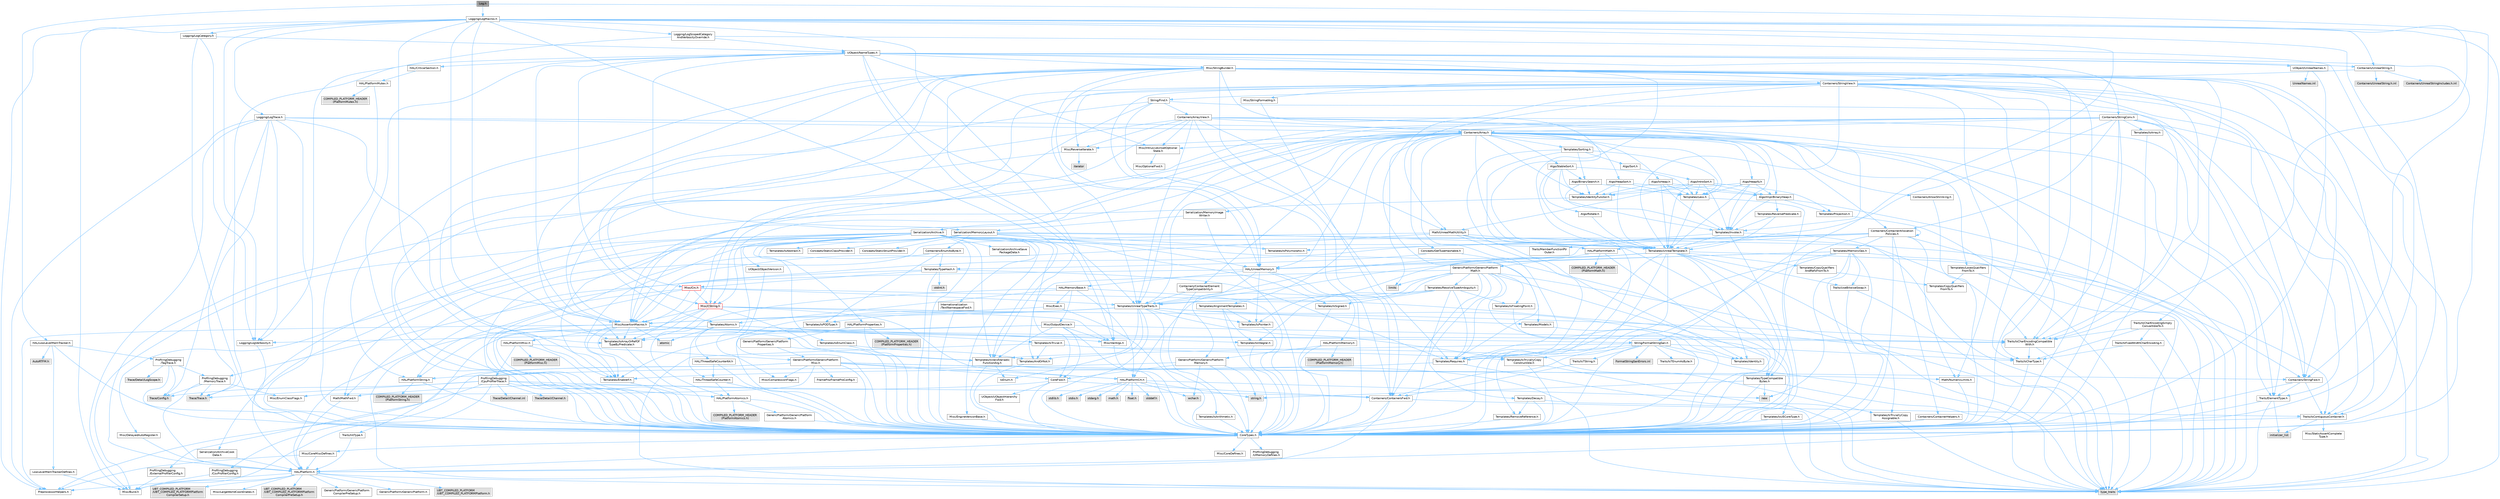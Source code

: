digraph "Log.h"
{
 // INTERACTIVE_SVG=YES
 // LATEX_PDF_SIZE
  bgcolor="transparent";
  edge [fontname=Helvetica,fontsize=10,labelfontname=Helvetica,labelfontsize=10];
  node [fontname=Helvetica,fontsize=10,shape=box,height=0.2,width=0.4];
  Node1 [id="Node000001",label="Log.h",height=0.2,width=0.4,color="gray40", fillcolor="grey60", style="filled", fontcolor="black",tooltip=" "];
  Node1 -> Node2 [id="edge1_Node000001_Node000002",color="steelblue1",style="solid",tooltip=" "];
  Node2 [id="Node000002",label="CoreTypes.h",height=0.2,width=0.4,color="grey40", fillcolor="white", style="filled",URL="$dc/dec/CoreTypes_8h.html",tooltip=" "];
  Node2 -> Node3 [id="edge2_Node000002_Node000003",color="steelblue1",style="solid",tooltip=" "];
  Node3 [id="Node000003",label="HAL/Platform.h",height=0.2,width=0.4,color="grey40", fillcolor="white", style="filled",URL="$d9/dd0/Platform_8h.html",tooltip=" "];
  Node3 -> Node4 [id="edge3_Node000003_Node000004",color="steelblue1",style="solid",tooltip=" "];
  Node4 [id="Node000004",label="Misc/Build.h",height=0.2,width=0.4,color="grey40", fillcolor="white", style="filled",URL="$d3/dbb/Build_8h.html",tooltip=" "];
  Node3 -> Node5 [id="edge4_Node000003_Node000005",color="steelblue1",style="solid",tooltip=" "];
  Node5 [id="Node000005",label="Misc/LargeWorldCoordinates.h",height=0.2,width=0.4,color="grey40", fillcolor="white", style="filled",URL="$d2/dcb/LargeWorldCoordinates_8h.html",tooltip=" "];
  Node3 -> Node6 [id="edge5_Node000003_Node000006",color="steelblue1",style="solid",tooltip=" "];
  Node6 [id="Node000006",label="type_traits",height=0.2,width=0.4,color="grey60", fillcolor="#E0E0E0", style="filled",tooltip=" "];
  Node3 -> Node7 [id="edge6_Node000003_Node000007",color="steelblue1",style="solid",tooltip=" "];
  Node7 [id="Node000007",label="PreprocessorHelpers.h",height=0.2,width=0.4,color="grey40", fillcolor="white", style="filled",URL="$db/ddb/PreprocessorHelpers_8h.html",tooltip=" "];
  Node3 -> Node8 [id="edge7_Node000003_Node000008",color="steelblue1",style="solid",tooltip=" "];
  Node8 [id="Node000008",label="UBT_COMPILED_PLATFORM\l/UBT_COMPILED_PLATFORMPlatform\lCompilerPreSetup.h",height=0.2,width=0.4,color="grey60", fillcolor="#E0E0E0", style="filled",tooltip=" "];
  Node3 -> Node9 [id="edge8_Node000003_Node000009",color="steelblue1",style="solid",tooltip=" "];
  Node9 [id="Node000009",label="GenericPlatform/GenericPlatform\lCompilerPreSetup.h",height=0.2,width=0.4,color="grey40", fillcolor="white", style="filled",URL="$d9/dc8/GenericPlatformCompilerPreSetup_8h.html",tooltip=" "];
  Node3 -> Node10 [id="edge9_Node000003_Node000010",color="steelblue1",style="solid",tooltip=" "];
  Node10 [id="Node000010",label="GenericPlatform/GenericPlatform.h",height=0.2,width=0.4,color="grey40", fillcolor="white", style="filled",URL="$d6/d84/GenericPlatform_8h.html",tooltip=" "];
  Node3 -> Node11 [id="edge10_Node000003_Node000011",color="steelblue1",style="solid",tooltip=" "];
  Node11 [id="Node000011",label="UBT_COMPILED_PLATFORM\l/UBT_COMPILED_PLATFORMPlatform.h",height=0.2,width=0.4,color="grey60", fillcolor="#E0E0E0", style="filled",tooltip=" "];
  Node3 -> Node12 [id="edge11_Node000003_Node000012",color="steelblue1",style="solid",tooltip=" "];
  Node12 [id="Node000012",label="UBT_COMPILED_PLATFORM\l/UBT_COMPILED_PLATFORMPlatform\lCompilerSetup.h",height=0.2,width=0.4,color="grey60", fillcolor="#E0E0E0", style="filled",tooltip=" "];
  Node2 -> Node13 [id="edge12_Node000002_Node000013",color="steelblue1",style="solid",tooltip=" "];
  Node13 [id="Node000013",label="ProfilingDebugging\l/UMemoryDefines.h",height=0.2,width=0.4,color="grey40", fillcolor="white", style="filled",URL="$d2/da2/UMemoryDefines_8h.html",tooltip=" "];
  Node2 -> Node14 [id="edge13_Node000002_Node000014",color="steelblue1",style="solid",tooltip=" "];
  Node14 [id="Node000014",label="Misc/CoreMiscDefines.h",height=0.2,width=0.4,color="grey40", fillcolor="white", style="filled",URL="$da/d38/CoreMiscDefines_8h.html",tooltip=" "];
  Node14 -> Node3 [id="edge14_Node000014_Node000003",color="steelblue1",style="solid",tooltip=" "];
  Node14 -> Node7 [id="edge15_Node000014_Node000007",color="steelblue1",style="solid",tooltip=" "];
  Node2 -> Node15 [id="edge16_Node000002_Node000015",color="steelblue1",style="solid",tooltip=" "];
  Node15 [id="Node000015",label="Misc/CoreDefines.h",height=0.2,width=0.4,color="grey40", fillcolor="white", style="filled",URL="$d3/dd2/CoreDefines_8h.html",tooltip=" "];
  Node1 -> Node16 [id="edge17_Node000001_Node000016",color="steelblue1",style="solid",tooltip=" "];
  Node16 [id="Node000016",label="HAL/LowLevelMemTracker.h",height=0.2,width=0.4,color="grey40", fillcolor="white", style="filled",URL="$d0/d14/LowLevelMemTracker_8h.html",tooltip=" "];
  Node16 -> Node2 [id="edge18_Node000016_Node000002",color="steelblue1",style="solid",tooltip=" "];
  Node16 -> Node17 [id="edge19_Node000016_Node000017",color="steelblue1",style="solid",tooltip=" "];
  Node17 [id="Node000017",label="LowLevelMemTrackerDefines.h",height=0.2,width=0.4,color="grey40", fillcolor="white", style="filled",URL="$d0/d28/LowLevelMemTrackerDefines_8h.html",tooltip=" "];
  Node17 -> Node4 [id="edge20_Node000017_Node000004",color="steelblue1",style="solid",tooltip=" "];
  Node16 -> Node18 [id="edge21_Node000016_Node000018",color="steelblue1",style="solid",tooltip=" "];
  Node18 [id="Node000018",label="ProfilingDebugging\l/TagTrace.h",height=0.2,width=0.4,color="grey40", fillcolor="white", style="filled",URL="$de/d56/TagTrace_8h.html",tooltip=" "];
  Node18 -> Node2 [id="edge22_Node000018_Node000002",color="steelblue1",style="solid",tooltip=" "];
  Node18 -> Node19 [id="edge23_Node000018_Node000019",color="steelblue1",style="solid",tooltip=" "];
  Node19 [id="Node000019",label="ProfilingDebugging\l/MemoryTrace.h",height=0.2,width=0.4,color="grey40", fillcolor="white", style="filled",URL="$da/dd7/MemoryTrace_8h.html",tooltip=" "];
  Node19 -> Node3 [id="edge24_Node000019_Node000003",color="steelblue1",style="solid",tooltip=" "];
  Node19 -> Node20 [id="edge25_Node000019_Node000020",color="steelblue1",style="solid",tooltip=" "];
  Node20 [id="Node000020",label="Misc/EnumClassFlags.h",height=0.2,width=0.4,color="grey40", fillcolor="white", style="filled",URL="$d8/de7/EnumClassFlags_8h.html",tooltip=" "];
  Node19 -> Node21 [id="edge26_Node000019_Node000021",color="steelblue1",style="solid",tooltip=" "];
  Node21 [id="Node000021",label="Trace/Config.h",height=0.2,width=0.4,color="grey60", fillcolor="#E0E0E0", style="filled",tooltip=" "];
  Node19 -> Node22 [id="edge27_Node000019_Node000022",color="steelblue1",style="solid",tooltip=" "];
  Node22 [id="Node000022",label="Trace/Trace.h",height=0.2,width=0.4,color="grey60", fillcolor="#E0E0E0", style="filled",tooltip=" "];
  Node18 -> Node21 [id="edge28_Node000018_Node000021",color="steelblue1",style="solid",tooltip=" "];
  Node18 -> Node23 [id="edge29_Node000018_Node000023",color="steelblue1",style="solid",tooltip=" "];
  Node23 [id="Node000023",label="Trace/Detail/LogScope.h",height=0.2,width=0.4,color="grey60", fillcolor="#E0E0E0", style="filled",tooltip=" "];
  Node16 -> Node24 [id="edge30_Node000016_Node000024",color="steelblue1",style="solid",tooltip=" "];
  Node24 [id="Node000024",label="AutoRTFM.h",height=0.2,width=0.4,color="grey60", fillcolor="#E0E0E0", style="filled",tooltip=" "];
  Node1 -> Node25 [id="edge31_Node000001_Node000025",color="steelblue1",style="solid",tooltip=" "];
  Node25 [id="Node000025",label="Logging/LogMacros.h",height=0.2,width=0.4,color="grey40", fillcolor="white", style="filled",URL="$d0/d16/LogMacros_8h.html",tooltip=" "];
  Node25 -> Node26 [id="edge32_Node000025_Node000026",color="steelblue1",style="solid",tooltip=" "];
  Node26 [id="Node000026",label="Containers/UnrealString.h",height=0.2,width=0.4,color="grey40", fillcolor="white", style="filled",URL="$d5/dba/UnrealString_8h.html",tooltip=" "];
  Node26 -> Node27 [id="edge33_Node000026_Node000027",color="steelblue1",style="solid",tooltip=" "];
  Node27 [id="Node000027",label="Containers/UnrealStringIncludes.h.inl",height=0.2,width=0.4,color="grey60", fillcolor="#E0E0E0", style="filled",tooltip=" "];
  Node26 -> Node28 [id="edge34_Node000026_Node000028",color="steelblue1",style="solid",tooltip=" "];
  Node28 [id="Node000028",label="Containers/UnrealString.h.inl",height=0.2,width=0.4,color="grey60", fillcolor="#E0E0E0", style="filled",tooltip=" "];
  Node26 -> Node29 [id="edge35_Node000026_Node000029",color="steelblue1",style="solid",tooltip=" "];
  Node29 [id="Node000029",label="Misc/StringFormatArg.h",height=0.2,width=0.4,color="grey40", fillcolor="white", style="filled",URL="$d2/d16/StringFormatArg_8h.html",tooltip=" "];
  Node29 -> Node30 [id="edge36_Node000029_Node000030",color="steelblue1",style="solid",tooltip=" "];
  Node30 [id="Node000030",label="Containers/ContainersFwd.h",height=0.2,width=0.4,color="grey40", fillcolor="white", style="filled",URL="$d4/d0a/ContainersFwd_8h.html",tooltip=" "];
  Node30 -> Node3 [id="edge37_Node000030_Node000003",color="steelblue1",style="solid",tooltip=" "];
  Node30 -> Node2 [id="edge38_Node000030_Node000002",color="steelblue1",style="solid",tooltip=" "];
  Node30 -> Node31 [id="edge39_Node000030_Node000031",color="steelblue1",style="solid",tooltip=" "];
  Node31 [id="Node000031",label="Traits/IsContiguousContainer.h",height=0.2,width=0.4,color="grey40", fillcolor="white", style="filled",URL="$d5/d3c/IsContiguousContainer_8h.html",tooltip=" "];
  Node31 -> Node2 [id="edge40_Node000031_Node000002",color="steelblue1",style="solid",tooltip=" "];
  Node31 -> Node32 [id="edge41_Node000031_Node000032",color="steelblue1",style="solid",tooltip=" "];
  Node32 [id="Node000032",label="Misc/StaticAssertComplete\lType.h",height=0.2,width=0.4,color="grey40", fillcolor="white", style="filled",URL="$d5/d4e/StaticAssertCompleteType_8h.html",tooltip=" "];
  Node31 -> Node33 [id="edge42_Node000031_Node000033",color="steelblue1",style="solid",tooltip=" "];
  Node33 [id="Node000033",label="initializer_list",height=0.2,width=0.4,color="grey60", fillcolor="#E0E0E0", style="filled",tooltip=" "];
  Node25 -> Node2 [id="edge43_Node000025_Node000002",color="steelblue1",style="solid",tooltip=" "];
  Node25 -> Node7 [id="edge44_Node000025_Node000007",color="steelblue1",style="solid",tooltip=" "];
  Node25 -> Node34 [id="edge45_Node000025_Node000034",color="steelblue1",style="solid",tooltip=" "];
  Node34 [id="Node000034",label="Logging/LogCategory.h",height=0.2,width=0.4,color="grey40", fillcolor="white", style="filled",URL="$d9/d36/LogCategory_8h.html",tooltip=" "];
  Node34 -> Node2 [id="edge46_Node000034_Node000002",color="steelblue1",style="solid",tooltip=" "];
  Node34 -> Node35 [id="edge47_Node000034_Node000035",color="steelblue1",style="solid",tooltip=" "];
  Node35 [id="Node000035",label="Logging/LogVerbosity.h",height=0.2,width=0.4,color="grey40", fillcolor="white", style="filled",URL="$d2/d8f/LogVerbosity_8h.html",tooltip=" "];
  Node35 -> Node2 [id="edge48_Node000035_Node000002",color="steelblue1",style="solid",tooltip=" "];
  Node34 -> Node36 [id="edge49_Node000034_Node000036",color="steelblue1",style="solid",tooltip=" "];
  Node36 [id="Node000036",label="UObject/NameTypes.h",height=0.2,width=0.4,color="grey40", fillcolor="white", style="filled",URL="$d6/d35/NameTypes_8h.html",tooltip=" "];
  Node36 -> Node2 [id="edge50_Node000036_Node000002",color="steelblue1",style="solid",tooltip=" "];
  Node36 -> Node37 [id="edge51_Node000036_Node000037",color="steelblue1",style="solid",tooltip=" "];
  Node37 [id="Node000037",label="Misc/AssertionMacros.h",height=0.2,width=0.4,color="grey40", fillcolor="white", style="filled",URL="$d0/dfa/AssertionMacros_8h.html",tooltip=" "];
  Node37 -> Node2 [id="edge52_Node000037_Node000002",color="steelblue1",style="solid",tooltip=" "];
  Node37 -> Node3 [id="edge53_Node000037_Node000003",color="steelblue1",style="solid",tooltip=" "];
  Node37 -> Node38 [id="edge54_Node000037_Node000038",color="steelblue1",style="solid",tooltip=" "];
  Node38 [id="Node000038",label="HAL/PlatformMisc.h",height=0.2,width=0.4,color="grey40", fillcolor="white", style="filled",URL="$d0/df5/PlatformMisc_8h.html",tooltip=" "];
  Node38 -> Node2 [id="edge55_Node000038_Node000002",color="steelblue1",style="solid",tooltip=" "];
  Node38 -> Node39 [id="edge56_Node000038_Node000039",color="steelblue1",style="solid",tooltip=" "];
  Node39 [id="Node000039",label="GenericPlatform/GenericPlatform\lMisc.h",height=0.2,width=0.4,color="grey40", fillcolor="white", style="filled",URL="$db/d9a/GenericPlatformMisc_8h.html",tooltip=" "];
  Node39 -> Node40 [id="edge57_Node000039_Node000040",color="steelblue1",style="solid",tooltip=" "];
  Node40 [id="Node000040",label="Containers/StringFwd.h",height=0.2,width=0.4,color="grey40", fillcolor="white", style="filled",URL="$df/d37/StringFwd_8h.html",tooltip=" "];
  Node40 -> Node2 [id="edge58_Node000040_Node000002",color="steelblue1",style="solid",tooltip=" "];
  Node40 -> Node41 [id="edge59_Node000040_Node000041",color="steelblue1",style="solid",tooltip=" "];
  Node41 [id="Node000041",label="Traits/ElementType.h",height=0.2,width=0.4,color="grey40", fillcolor="white", style="filled",URL="$d5/d4f/ElementType_8h.html",tooltip=" "];
  Node41 -> Node3 [id="edge60_Node000041_Node000003",color="steelblue1",style="solid",tooltip=" "];
  Node41 -> Node33 [id="edge61_Node000041_Node000033",color="steelblue1",style="solid",tooltip=" "];
  Node41 -> Node6 [id="edge62_Node000041_Node000006",color="steelblue1",style="solid",tooltip=" "];
  Node40 -> Node31 [id="edge63_Node000040_Node000031",color="steelblue1",style="solid",tooltip=" "];
  Node39 -> Node42 [id="edge64_Node000039_Node000042",color="steelblue1",style="solid",tooltip=" "];
  Node42 [id="Node000042",label="CoreFwd.h",height=0.2,width=0.4,color="grey40", fillcolor="white", style="filled",URL="$d1/d1e/CoreFwd_8h.html",tooltip=" "];
  Node42 -> Node2 [id="edge65_Node000042_Node000002",color="steelblue1",style="solid",tooltip=" "];
  Node42 -> Node30 [id="edge66_Node000042_Node000030",color="steelblue1",style="solid",tooltip=" "];
  Node42 -> Node43 [id="edge67_Node000042_Node000043",color="steelblue1",style="solid",tooltip=" "];
  Node43 [id="Node000043",label="Math/MathFwd.h",height=0.2,width=0.4,color="grey40", fillcolor="white", style="filled",URL="$d2/d10/MathFwd_8h.html",tooltip=" "];
  Node43 -> Node3 [id="edge68_Node000043_Node000003",color="steelblue1",style="solid",tooltip=" "];
  Node42 -> Node44 [id="edge69_Node000042_Node000044",color="steelblue1",style="solid",tooltip=" "];
  Node44 [id="Node000044",label="UObject/UObjectHierarchy\lFwd.h",height=0.2,width=0.4,color="grey40", fillcolor="white", style="filled",URL="$d3/d13/UObjectHierarchyFwd_8h.html",tooltip=" "];
  Node39 -> Node2 [id="edge70_Node000039_Node000002",color="steelblue1",style="solid",tooltip=" "];
  Node39 -> Node45 [id="edge71_Node000039_Node000045",color="steelblue1",style="solid",tooltip=" "];
  Node45 [id="Node000045",label="FramePro/FrameProConfig.h",height=0.2,width=0.4,color="grey40", fillcolor="white", style="filled",URL="$d7/d90/FrameProConfig_8h.html",tooltip=" "];
  Node39 -> Node46 [id="edge72_Node000039_Node000046",color="steelblue1",style="solid",tooltip=" "];
  Node46 [id="Node000046",label="HAL/PlatformCrt.h",height=0.2,width=0.4,color="grey40", fillcolor="white", style="filled",URL="$d8/d75/PlatformCrt_8h.html",tooltip=" "];
  Node46 -> Node47 [id="edge73_Node000046_Node000047",color="steelblue1",style="solid",tooltip=" "];
  Node47 [id="Node000047",label="new",height=0.2,width=0.4,color="grey60", fillcolor="#E0E0E0", style="filled",tooltip=" "];
  Node46 -> Node48 [id="edge74_Node000046_Node000048",color="steelblue1",style="solid",tooltip=" "];
  Node48 [id="Node000048",label="wchar.h",height=0.2,width=0.4,color="grey60", fillcolor="#E0E0E0", style="filled",tooltip=" "];
  Node46 -> Node49 [id="edge75_Node000046_Node000049",color="steelblue1",style="solid",tooltip=" "];
  Node49 [id="Node000049",label="stddef.h",height=0.2,width=0.4,color="grey60", fillcolor="#E0E0E0", style="filled",tooltip=" "];
  Node46 -> Node50 [id="edge76_Node000046_Node000050",color="steelblue1",style="solid",tooltip=" "];
  Node50 [id="Node000050",label="stdlib.h",height=0.2,width=0.4,color="grey60", fillcolor="#E0E0E0", style="filled",tooltip=" "];
  Node46 -> Node51 [id="edge77_Node000046_Node000051",color="steelblue1",style="solid",tooltip=" "];
  Node51 [id="Node000051",label="stdio.h",height=0.2,width=0.4,color="grey60", fillcolor="#E0E0E0", style="filled",tooltip=" "];
  Node46 -> Node52 [id="edge78_Node000046_Node000052",color="steelblue1",style="solid",tooltip=" "];
  Node52 [id="Node000052",label="stdarg.h",height=0.2,width=0.4,color="grey60", fillcolor="#E0E0E0", style="filled",tooltip=" "];
  Node46 -> Node53 [id="edge79_Node000046_Node000053",color="steelblue1",style="solid",tooltip=" "];
  Node53 [id="Node000053",label="math.h",height=0.2,width=0.4,color="grey60", fillcolor="#E0E0E0", style="filled",tooltip=" "];
  Node46 -> Node54 [id="edge80_Node000046_Node000054",color="steelblue1",style="solid",tooltip=" "];
  Node54 [id="Node000054",label="float.h",height=0.2,width=0.4,color="grey60", fillcolor="#E0E0E0", style="filled",tooltip=" "];
  Node46 -> Node55 [id="edge81_Node000046_Node000055",color="steelblue1",style="solid",tooltip=" "];
  Node55 [id="Node000055",label="string.h",height=0.2,width=0.4,color="grey60", fillcolor="#E0E0E0", style="filled",tooltip=" "];
  Node39 -> Node56 [id="edge82_Node000039_Node000056",color="steelblue1",style="solid",tooltip=" "];
  Node56 [id="Node000056",label="Math/NumericLimits.h",height=0.2,width=0.4,color="grey40", fillcolor="white", style="filled",URL="$df/d1b/NumericLimits_8h.html",tooltip=" "];
  Node56 -> Node2 [id="edge83_Node000056_Node000002",color="steelblue1",style="solid",tooltip=" "];
  Node39 -> Node57 [id="edge84_Node000039_Node000057",color="steelblue1",style="solid",tooltip=" "];
  Node57 [id="Node000057",label="Misc/CompressionFlags.h",height=0.2,width=0.4,color="grey40", fillcolor="white", style="filled",URL="$d9/d76/CompressionFlags_8h.html",tooltip=" "];
  Node39 -> Node20 [id="edge85_Node000039_Node000020",color="steelblue1",style="solid",tooltip=" "];
  Node39 -> Node58 [id="edge86_Node000039_Node000058",color="steelblue1",style="solid",tooltip=" "];
  Node58 [id="Node000058",label="ProfilingDebugging\l/CsvProfilerConfig.h",height=0.2,width=0.4,color="grey40", fillcolor="white", style="filled",URL="$d3/d88/CsvProfilerConfig_8h.html",tooltip=" "];
  Node58 -> Node4 [id="edge87_Node000058_Node000004",color="steelblue1",style="solid",tooltip=" "];
  Node39 -> Node59 [id="edge88_Node000039_Node000059",color="steelblue1",style="solid",tooltip=" "];
  Node59 [id="Node000059",label="ProfilingDebugging\l/ExternalProfilerConfig.h",height=0.2,width=0.4,color="grey40", fillcolor="white", style="filled",URL="$d3/dbb/ExternalProfilerConfig_8h.html",tooltip=" "];
  Node59 -> Node4 [id="edge89_Node000059_Node000004",color="steelblue1",style="solid",tooltip=" "];
  Node38 -> Node60 [id="edge90_Node000038_Node000060",color="steelblue1",style="solid",tooltip=" "];
  Node60 [id="Node000060",label="COMPILED_PLATFORM_HEADER\l(PlatformMisc.h)",height=0.2,width=0.4,color="grey60", fillcolor="#E0E0E0", style="filled",tooltip=" "];
  Node38 -> Node61 [id="edge91_Node000038_Node000061",color="steelblue1",style="solid",tooltip=" "];
  Node61 [id="Node000061",label="ProfilingDebugging\l/CpuProfilerTrace.h",height=0.2,width=0.4,color="grey40", fillcolor="white", style="filled",URL="$da/dcb/CpuProfilerTrace_8h.html",tooltip=" "];
  Node61 -> Node2 [id="edge92_Node000061_Node000002",color="steelblue1",style="solid",tooltip=" "];
  Node61 -> Node30 [id="edge93_Node000061_Node000030",color="steelblue1",style="solid",tooltip=" "];
  Node61 -> Node62 [id="edge94_Node000061_Node000062",color="steelblue1",style="solid",tooltip=" "];
  Node62 [id="Node000062",label="HAL/PlatformAtomics.h",height=0.2,width=0.4,color="grey40", fillcolor="white", style="filled",URL="$d3/d36/PlatformAtomics_8h.html",tooltip=" "];
  Node62 -> Node2 [id="edge95_Node000062_Node000002",color="steelblue1",style="solid",tooltip=" "];
  Node62 -> Node63 [id="edge96_Node000062_Node000063",color="steelblue1",style="solid",tooltip=" "];
  Node63 [id="Node000063",label="GenericPlatform/GenericPlatform\lAtomics.h",height=0.2,width=0.4,color="grey40", fillcolor="white", style="filled",URL="$da/d72/GenericPlatformAtomics_8h.html",tooltip=" "];
  Node63 -> Node2 [id="edge97_Node000063_Node000002",color="steelblue1",style="solid",tooltip=" "];
  Node62 -> Node64 [id="edge98_Node000062_Node000064",color="steelblue1",style="solid",tooltip=" "];
  Node64 [id="Node000064",label="COMPILED_PLATFORM_HEADER\l(PlatformAtomics.h)",height=0.2,width=0.4,color="grey60", fillcolor="#E0E0E0", style="filled",tooltip=" "];
  Node61 -> Node7 [id="edge99_Node000061_Node000007",color="steelblue1",style="solid",tooltip=" "];
  Node61 -> Node4 [id="edge100_Node000061_Node000004",color="steelblue1",style="solid",tooltip=" "];
  Node61 -> Node21 [id="edge101_Node000061_Node000021",color="steelblue1",style="solid",tooltip=" "];
  Node61 -> Node65 [id="edge102_Node000061_Node000065",color="steelblue1",style="solid",tooltip=" "];
  Node65 [id="Node000065",label="Trace/Detail/Channel.h",height=0.2,width=0.4,color="grey60", fillcolor="#E0E0E0", style="filled",tooltip=" "];
  Node61 -> Node66 [id="edge103_Node000061_Node000066",color="steelblue1",style="solid",tooltip=" "];
  Node66 [id="Node000066",label="Trace/Detail/Channel.inl",height=0.2,width=0.4,color="grey60", fillcolor="#E0E0E0", style="filled",tooltip=" "];
  Node61 -> Node22 [id="edge104_Node000061_Node000022",color="steelblue1",style="solid",tooltip=" "];
  Node37 -> Node7 [id="edge105_Node000037_Node000007",color="steelblue1",style="solid",tooltip=" "];
  Node37 -> Node67 [id="edge106_Node000037_Node000067",color="steelblue1",style="solid",tooltip=" "];
  Node67 [id="Node000067",label="Templates/EnableIf.h",height=0.2,width=0.4,color="grey40", fillcolor="white", style="filled",URL="$d7/d60/EnableIf_8h.html",tooltip=" "];
  Node67 -> Node2 [id="edge107_Node000067_Node000002",color="steelblue1",style="solid",tooltip=" "];
  Node37 -> Node68 [id="edge108_Node000037_Node000068",color="steelblue1",style="solid",tooltip=" "];
  Node68 [id="Node000068",label="Templates/IsArrayOrRefOf\lTypeByPredicate.h",height=0.2,width=0.4,color="grey40", fillcolor="white", style="filled",URL="$d6/da1/IsArrayOrRefOfTypeByPredicate_8h.html",tooltip=" "];
  Node68 -> Node2 [id="edge109_Node000068_Node000002",color="steelblue1",style="solid",tooltip=" "];
  Node37 -> Node69 [id="edge110_Node000037_Node000069",color="steelblue1",style="solid",tooltip=" "];
  Node69 [id="Node000069",label="Templates/IsValidVariadic\lFunctionArg.h",height=0.2,width=0.4,color="grey40", fillcolor="white", style="filled",URL="$d0/dc8/IsValidVariadicFunctionArg_8h.html",tooltip=" "];
  Node69 -> Node2 [id="edge111_Node000069_Node000002",color="steelblue1",style="solid",tooltip=" "];
  Node69 -> Node70 [id="edge112_Node000069_Node000070",color="steelblue1",style="solid",tooltip=" "];
  Node70 [id="Node000070",label="IsEnum.h",height=0.2,width=0.4,color="grey40", fillcolor="white", style="filled",URL="$d4/de5/IsEnum_8h.html",tooltip=" "];
  Node69 -> Node6 [id="edge113_Node000069_Node000006",color="steelblue1",style="solid",tooltip=" "];
  Node37 -> Node71 [id="edge114_Node000037_Node000071",color="steelblue1",style="solid",tooltip=" "];
  Node71 [id="Node000071",label="Traits/IsCharEncodingCompatible\lWith.h",height=0.2,width=0.4,color="grey40", fillcolor="white", style="filled",URL="$df/dd1/IsCharEncodingCompatibleWith_8h.html",tooltip=" "];
  Node71 -> Node6 [id="edge115_Node000071_Node000006",color="steelblue1",style="solid",tooltip=" "];
  Node71 -> Node72 [id="edge116_Node000071_Node000072",color="steelblue1",style="solid",tooltip=" "];
  Node72 [id="Node000072",label="Traits/IsCharType.h",height=0.2,width=0.4,color="grey40", fillcolor="white", style="filled",URL="$db/d51/IsCharType_8h.html",tooltip=" "];
  Node72 -> Node2 [id="edge117_Node000072_Node000002",color="steelblue1",style="solid",tooltip=" "];
  Node37 -> Node73 [id="edge118_Node000037_Node000073",color="steelblue1",style="solid",tooltip=" "];
  Node73 [id="Node000073",label="Misc/VarArgs.h",height=0.2,width=0.4,color="grey40", fillcolor="white", style="filled",URL="$d5/d6f/VarArgs_8h.html",tooltip=" "];
  Node73 -> Node2 [id="edge119_Node000073_Node000002",color="steelblue1",style="solid",tooltip=" "];
  Node37 -> Node74 [id="edge120_Node000037_Node000074",color="steelblue1",style="solid",tooltip=" "];
  Node74 [id="Node000074",label="String/FormatStringSan.h",height=0.2,width=0.4,color="grey40", fillcolor="white", style="filled",URL="$d3/d8b/FormatStringSan_8h.html",tooltip=" "];
  Node74 -> Node6 [id="edge121_Node000074_Node000006",color="steelblue1",style="solid",tooltip=" "];
  Node74 -> Node2 [id="edge122_Node000074_Node000002",color="steelblue1",style="solid",tooltip=" "];
  Node74 -> Node75 [id="edge123_Node000074_Node000075",color="steelblue1",style="solid",tooltip=" "];
  Node75 [id="Node000075",label="Templates/Requires.h",height=0.2,width=0.4,color="grey40", fillcolor="white", style="filled",URL="$dc/d96/Requires_8h.html",tooltip=" "];
  Node75 -> Node67 [id="edge124_Node000075_Node000067",color="steelblue1",style="solid",tooltip=" "];
  Node75 -> Node6 [id="edge125_Node000075_Node000006",color="steelblue1",style="solid",tooltip=" "];
  Node74 -> Node76 [id="edge126_Node000074_Node000076",color="steelblue1",style="solid",tooltip=" "];
  Node76 [id="Node000076",label="Templates/Identity.h",height=0.2,width=0.4,color="grey40", fillcolor="white", style="filled",URL="$d0/dd5/Identity_8h.html",tooltip=" "];
  Node74 -> Node69 [id="edge127_Node000074_Node000069",color="steelblue1",style="solid",tooltip=" "];
  Node74 -> Node72 [id="edge128_Node000074_Node000072",color="steelblue1",style="solid",tooltip=" "];
  Node74 -> Node77 [id="edge129_Node000074_Node000077",color="steelblue1",style="solid",tooltip=" "];
  Node77 [id="Node000077",label="Traits/IsTEnumAsByte.h",height=0.2,width=0.4,color="grey40", fillcolor="white", style="filled",URL="$d1/de6/IsTEnumAsByte_8h.html",tooltip=" "];
  Node74 -> Node78 [id="edge130_Node000074_Node000078",color="steelblue1",style="solid",tooltip=" "];
  Node78 [id="Node000078",label="Traits/IsTString.h",height=0.2,width=0.4,color="grey40", fillcolor="white", style="filled",URL="$d0/df8/IsTString_8h.html",tooltip=" "];
  Node78 -> Node30 [id="edge131_Node000078_Node000030",color="steelblue1",style="solid",tooltip=" "];
  Node74 -> Node30 [id="edge132_Node000074_Node000030",color="steelblue1",style="solid",tooltip=" "];
  Node74 -> Node79 [id="edge133_Node000074_Node000079",color="steelblue1",style="solid",tooltip=" "];
  Node79 [id="Node000079",label="FormatStringSanErrors.inl",height=0.2,width=0.4,color="grey60", fillcolor="#E0E0E0", style="filled",tooltip=" "];
  Node37 -> Node80 [id="edge134_Node000037_Node000080",color="steelblue1",style="solid",tooltip=" "];
  Node80 [id="Node000080",label="atomic",height=0.2,width=0.4,color="grey60", fillcolor="#E0E0E0", style="filled",tooltip=" "];
  Node36 -> Node81 [id="edge135_Node000036_Node000081",color="steelblue1",style="solid",tooltip=" "];
  Node81 [id="Node000081",label="HAL/UnrealMemory.h",height=0.2,width=0.4,color="grey40", fillcolor="white", style="filled",URL="$d9/d96/UnrealMemory_8h.html",tooltip=" "];
  Node81 -> Node2 [id="edge136_Node000081_Node000002",color="steelblue1",style="solid",tooltip=" "];
  Node81 -> Node82 [id="edge137_Node000081_Node000082",color="steelblue1",style="solid",tooltip=" "];
  Node82 [id="Node000082",label="GenericPlatform/GenericPlatform\lMemory.h",height=0.2,width=0.4,color="grey40", fillcolor="white", style="filled",URL="$dd/d22/GenericPlatformMemory_8h.html",tooltip=" "];
  Node82 -> Node42 [id="edge138_Node000082_Node000042",color="steelblue1",style="solid",tooltip=" "];
  Node82 -> Node2 [id="edge139_Node000082_Node000002",color="steelblue1",style="solid",tooltip=" "];
  Node82 -> Node83 [id="edge140_Node000082_Node000083",color="steelblue1",style="solid",tooltip=" "];
  Node83 [id="Node000083",label="HAL/PlatformString.h",height=0.2,width=0.4,color="grey40", fillcolor="white", style="filled",URL="$db/db5/PlatformString_8h.html",tooltip=" "];
  Node83 -> Node2 [id="edge141_Node000083_Node000002",color="steelblue1",style="solid",tooltip=" "];
  Node83 -> Node84 [id="edge142_Node000083_Node000084",color="steelblue1",style="solid",tooltip=" "];
  Node84 [id="Node000084",label="COMPILED_PLATFORM_HEADER\l(PlatformString.h)",height=0.2,width=0.4,color="grey60", fillcolor="#E0E0E0", style="filled",tooltip=" "];
  Node82 -> Node55 [id="edge143_Node000082_Node000055",color="steelblue1",style="solid",tooltip=" "];
  Node82 -> Node48 [id="edge144_Node000082_Node000048",color="steelblue1",style="solid",tooltip=" "];
  Node81 -> Node85 [id="edge145_Node000081_Node000085",color="steelblue1",style="solid",tooltip=" "];
  Node85 [id="Node000085",label="HAL/MemoryBase.h",height=0.2,width=0.4,color="grey40", fillcolor="white", style="filled",URL="$d6/d9f/MemoryBase_8h.html",tooltip=" "];
  Node85 -> Node2 [id="edge146_Node000085_Node000002",color="steelblue1",style="solid",tooltip=" "];
  Node85 -> Node62 [id="edge147_Node000085_Node000062",color="steelblue1",style="solid",tooltip=" "];
  Node85 -> Node46 [id="edge148_Node000085_Node000046",color="steelblue1",style="solid",tooltip=" "];
  Node85 -> Node86 [id="edge149_Node000085_Node000086",color="steelblue1",style="solid",tooltip=" "];
  Node86 [id="Node000086",label="Misc/Exec.h",height=0.2,width=0.4,color="grey40", fillcolor="white", style="filled",URL="$de/ddb/Exec_8h.html",tooltip=" "];
  Node86 -> Node2 [id="edge150_Node000086_Node000002",color="steelblue1",style="solid",tooltip=" "];
  Node86 -> Node37 [id="edge151_Node000086_Node000037",color="steelblue1",style="solid",tooltip=" "];
  Node85 -> Node87 [id="edge152_Node000085_Node000087",color="steelblue1",style="solid",tooltip=" "];
  Node87 [id="Node000087",label="Misc/OutputDevice.h",height=0.2,width=0.4,color="grey40", fillcolor="white", style="filled",URL="$d7/d32/OutputDevice_8h.html",tooltip=" "];
  Node87 -> Node42 [id="edge153_Node000087_Node000042",color="steelblue1",style="solid",tooltip=" "];
  Node87 -> Node2 [id="edge154_Node000087_Node000002",color="steelblue1",style="solid",tooltip=" "];
  Node87 -> Node35 [id="edge155_Node000087_Node000035",color="steelblue1",style="solid",tooltip=" "];
  Node87 -> Node73 [id="edge156_Node000087_Node000073",color="steelblue1",style="solid",tooltip=" "];
  Node87 -> Node68 [id="edge157_Node000087_Node000068",color="steelblue1",style="solid",tooltip=" "];
  Node87 -> Node69 [id="edge158_Node000087_Node000069",color="steelblue1",style="solid",tooltip=" "];
  Node87 -> Node71 [id="edge159_Node000087_Node000071",color="steelblue1",style="solid",tooltip=" "];
  Node85 -> Node88 [id="edge160_Node000085_Node000088",color="steelblue1",style="solid",tooltip=" "];
  Node88 [id="Node000088",label="Templates/Atomic.h",height=0.2,width=0.4,color="grey40", fillcolor="white", style="filled",URL="$d3/d91/Atomic_8h.html",tooltip=" "];
  Node88 -> Node89 [id="edge161_Node000088_Node000089",color="steelblue1",style="solid",tooltip=" "];
  Node89 [id="Node000089",label="HAL/ThreadSafeCounter.h",height=0.2,width=0.4,color="grey40", fillcolor="white", style="filled",URL="$dc/dc9/ThreadSafeCounter_8h.html",tooltip=" "];
  Node89 -> Node2 [id="edge162_Node000089_Node000002",color="steelblue1",style="solid",tooltip=" "];
  Node89 -> Node62 [id="edge163_Node000089_Node000062",color="steelblue1",style="solid",tooltip=" "];
  Node88 -> Node90 [id="edge164_Node000088_Node000090",color="steelblue1",style="solid",tooltip=" "];
  Node90 [id="Node000090",label="HAL/ThreadSafeCounter64.h",height=0.2,width=0.4,color="grey40", fillcolor="white", style="filled",URL="$d0/d12/ThreadSafeCounter64_8h.html",tooltip=" "];
  Node90 -> Node2 [id="edge165_Node000090_Node000002",color="steelblue1",style="solid",tooltip=" "];
  Node90 -> Node89 [id="edge166_Node000090_Node000089",color="steelblue1",style="solid",tooltip=" "];
  Node88 -> Node91 [id="edge167_Node000088_Node000091",color="steelblue1",style="solid",tooltip=" "];
  Node91 [id="Node000091",label="Templates/IsIntegral.h",height=0.2,width=0.4,color="grey40", fillcolor="white", style="filled",URL="$da/d64/IsIntegral_8h.html",tooltip=" "];
  Node91 -> Node2 [id="edge168_Node000091_Node000002",color="steelblue1",style="solid",tooltip=" "];
  Node88 -> Node92 [id="edge169_Node000088_Node000092",color="steelblue1",style="solid",tooltip=" "];
  Node92 [id="Node000092",label="Templates/IsTrivial.h",height=0.2,width=0.4,color="grey40", fillcolor="white", style="filled",URL="$da/d4c/IsTrivial_8h.html",tooltip=" "];
  Node92 -> Node93 [id="edge170_Node000092_Node000093",color="steelblue1",style="solid",tooltip=" "];
  Node93 [id="Node000093",label="Templates/AndOrNot.h",height=0.2,width=0.4,color="grey40", fillcolor="white", style="filled",URL="$db/d0a/AndOrNot_8h.html",tooltip=" "];
  Node93 -> Node2 [id="edge171_Node000093_Node000002",color="steelblue1",style="solid",tooltip=" "];
  Node92 -> Node94 [id="edge172_Node000092_Node000094",color="steelblue1",style="solid",tooltip=" "];
  Node94 [id="Node000094",label="Templates/IsTriviallyCopy\lConstructible.h",height=0.2,width=0.4,color="grey40", fillcolor="white", style="filled",URL="$d3/d78/IsTriviallyCopyConstructible_8h.html",tooltip=" "];
  Node94 -> Node2 [id="edge173_Node000094_Node000002",color="steelblue1",style="solid",tooltip=" "];
  Node94 -> Node6 [id="edge174_Node000094_Node000006",color="steelblue1",style="solid",tooltip=" "];
  Node92 -> Node95 [id="edge175_Node000092_Node000095",color="steelblue1",style="solid",tooltip=" "];
  Node95 [id="Node000095",label="Templates/IsTriviallyCopy\lAssignable.h",height=0.2,width=0.4,color="grey40", fillcolor="white", style="filled",URL="$d2/df2/IsTriviallyCopyAssignable_8h.html",tooltip=" "];
  Node95 -> Node2 [id="edge176_Node000095_Node000002",color="steelblue1",style="solid",tooltip=" "];
  Node95 -> Node6 [id="edge177_Node000095_Node000006",color="steelblue1",style="solid",tooltip=" "];
  Node92 -> Node6 [id="edge178_Node000092_Node000006",color="steelblue1",style="solid",tooltip=" "];
  Node88 -> Node96 [id="edge179_Node000088_Node000096",color="steelblue1",style="solid",tooltip=" "];
  Node96 [id="Node000096",label="Traits/IntType.h",height=0.2,width=0.4,color="grey40", fillcolor="white", style="filled",URL="$d7/deb/IntType_8h.html",tooltip=" "];
  Node96 -> Node3 [id="edge180_Node000096_Node000003",color="steelblue1",style="solid",tooltip=" "];
  Node88 -> Node80 [id="edge181_Node000088_Node000080",color="steelblue1",style="solid",tooltip=" "];
  Node81 -> Node97 [id="edge182_Node000081_Node000097",color="steelblue1",style="solid",tooltip=" "];
  Node97 [id="Node000097",label="HAL/PlatformMemory.h",height=0.2,width=0.4,color="grey40", fillcolor="white", style="filled",URL="$de/d68/PlatformMemory_8h.html",tooltip=" "];
  Node97 -> Node2 [id="edge183_Node000097_Node000002",color="steelblue1",style="solid",tooltip=" "];
  Node97 -> Node82 [id="edge184_Node000097_Node000082",color="steelblue1",style="solid",tooltip=" "];
  Node97 -> Node98 [id="edge185_Node000097_Node000098",color="steelblue1",style="solid",tooltip=" "];
  Node98 [id="Node000098",label="COMPILED_PLATFORM_HEADER\l(PlatformMemory.h)",height=0.2,width=0.4,color="grey60", fillcolor="#E0E0E0", style="filled",tooltip=" "];
  Node81 -> Node19 [id="edge186_Node000081_Node000019",color="steelblue1",style="solid",tooltip=" "];
  Node81 -> Node99 [id="edge187_Node000081_Node000099",color="steelblue1",style="solid",tooltip=" "];
  Node99 [id="Node000099",label="Templates/IsPointer.h",height=0.2,width=0.4,color="grey40", fillcolor="white", style="filled",URL="$d7/d05/IsPointer_8h.html",tooltip=" "];
  Node99 -> Node2 [id="edge188_Node000099_Node000002",color="steelblue1",style="solid",tooltip=" "];
  Node36 -> Node100 [id="edge189_Node000036_Node000100",color="steelblue1",style="solid",tooltip=" "];
  Node100 [id="Node000100",label="Templates/UnrealTypeTraits.h",height=0.2,width=0.4,color="grey40", fillcolor="white", style="filled",URL="$d2/d2d/UnrealTypeTraits_8h.html",tooltip=" "];
  Node100 -> Node2 [id="edge190_Node000100_Node000002",color="steelblue1",style="solid",tooltip=" "];
  Node100 -> Node99 [id="edge191_Node000100_Node000099",color="steelblue1",style="solid",tooltip=" "];
  Node100 -> Node37 [id="edge192_Node000100_Node000037",color="steelblue1",style="solid",tooltip=" "];
  Node100 -> Node93 [id="edge193_Node000100_Node000093",color="steelblue1",style="solid",tooltip=" "];
  Node100 -> Node67 [id="edge194_Node000100_Node000067",color="steelblue1",style="solid",tooltip=" "];
  Node100 -> Node101 [id="edge195_Node000100_Node000101",color="steelblue1",style="solid",tooltip=" "];
  Node101 [id="Node000101",label="Templates/IsArithmetic.h",height=0.2,width=0.4,color="grey40", fillcolor="white", style="filled",URL="$d2/d5d/IsArithmetic_8h.html",tooltip=" "];
  Node101 -> Node2 [id="edge196_Node000101_Node000002",color="steelblue1",style="solid",tooltip=" "];
  Node100 -> Node70 [id="edge197_Node000100_Node000070",color="steelblue1",style="solid",tooltip=" "];
  Node100 -> Node102 [id="edge198_Node000100_Node000102",color="steelblue1",style="solid",tooltip=" "];
  Node102 [id="Node000102",label="Templates/Models.h",height=0.2,width=0.4,color="grey40", fillcolor="white", style="filled",URL="$d3/d0c/Models_8h.html",tooltip=" "];
  Node102 -> Node76 [id="edge199_Node000102_Node000076",color="steelblue1",style="solid",tooltip=" "];
  Node100 -> Node103 [id="edge200_Node000100_Node000103",color="steelblue1",style="solid",tooltip=" "];
  Node103 [id="Node000103",label="Templates/IsPODType.h",height=0.2,width=0.4,color="grey40", fillcolor="white", style="filled",URL="$d7/db1/IsPODType_8h.html",tooltip=" "];
  Node103 -> Node2 [id="edge201_Node000103_Node000002",color="steelblue1",style="solid",tooltip=" "];
  Node100 -> Node104 [id="edge202_Node000100_Node000104",color="steelblue1",style="solid",tooltip=" "];
  Node104 [id="Node000104",label="Templates/IsUECoreType.h",height=0.2,width=0.4,color="grey40", fillcolor="white", style="filled",URL="$d1/db8/IsUECoreType_8h.html",tooltip=" "];
  Node104 -> Node2 [id="edge203_Node000104_Node000002",color="steelblue1",style="solid",tooltip=" "];
  Node104 -> Node6 [id="edge204_Node000104_Node000006",color="steelblue1",style="solid",tooltip=" "];
  Node100 -> Node94 [id="edge205_Node000100_Node000094",color="steelblue1",style="solid",tooltip=" "];
  Node36 -> Node105 [id="edge206_Node000036_Node000105",color="steelblue1",style="solid",tooltip=" "];
  Node105 [id="Node000105",label="Templates/UnrealTemplate.h",height=0.2,width=0.4,color="grey40", fillcolor="white", style="filled",URL="$d4/d24/UnrealTemplate_8h.html",tooltip=" "];
  Node105 -> Node2 [id="edge207_Node000105_Node000002",color="steelblue1",style="solid",tooltip=" "];
  Node105 -> Node99 [id="edge208_Node000105_Node000099",color="steelblue1",style="solid",tooltip=" "];
  Node105 -> Node81 [id="edge209_Node000105_Node000081",color="steelblue1",style="solid",tooltip=" "];
  Node105 -> Node106 [id="edge210_Node000105_Node000106",color="steelblue1",style="solid",tooltip=" "];
  Node106 [id="Node000106",label="Templates/CopyQualifiers\lAndRefsFromTo.h",height=0.2,width=0.4,color="grey40", fillcolor="white", style="filled",URL="$d3/db3/CopyQualifiersAndRefsFromTo_8h.html",tooltip=" "];
  Node106 -> Node107 [id="edge211_Node000106_Node000107",color="steelblue1",style="solid",tooltip=" "];
  Node107 [id="Node000107",label="Templates/CopyQualifiers\lFromTo.h",height=0.2,width=0.4,color="grey40", fillcolor="white", style="filled",URL="$d5/db4/CopyQualifiersFromTo_8h.html",tooltip=" "];
  Node105 -> Node100 [id="edge212_Node000105_Node000100",color="steelblue1",style="solid",tooltip=" "];
  Node105 -> Node108 [id="edge213_Node000105_Node000108",color="steelblue1",style="solid",tooltip=" "];
  Node108 [id="Node000108",label="Templates/RemoveReference.h",height=0.2,width=0.4,color="grey40", fillcolor="white", style="filled",URL="$da/dbe/RemoveReference_8h.html",tooltip=" "];
  Node108 -> Node2 [id="edge214_Node000108_Node000002",color="steelblue1",style="solid",tooltip=" "];
  Node105 -> Node75 [id="edge215_Node000105_Node000075",color="steelblue1",style="solid",tooltip=" "];
  Node105 -> Node109 [id="edge216_Node000105_Node000109",color="steelblue1",style="solid",tooltip=" "];
  Node109 [id="Node000109",label="Templates/TypeCompatible\lBytes.h",height=0.2,width=0.4,color="grey40", fillcolor="white", style="filled",URL="$df/d0a/TypeCompatibleBytes_8h.html",tooltip=" "];
  Node109 -> Node2 [id="edge217_Node000109_Node000002",color="steelblue1",style="solid",tooltip=" "];
  Node109 -> Node55 [id="edge218_Node000109_Node000055",color="steelblue1",style="solid",tooltip=" "];
  Node109 -> Node47 [id="edge219_Node000109_Node000047",color="steelblue1",style="solid",tooltip=" "];
  Node109 -> Node6 [id="edge220_Node000109_Node000006",color="steelblue1",style="solid",tooltip=" "];
  Node105 -> Node76 [id="edge221_Node000105_Node000076",color="steelblue1",style="solid",tooltip=" "];
  Node105 -> Node31 [id="edge222_Node000105_Node000031",color="steelblue1",style="solid",tooltip=" "];
  Node105 -> Node110 [id="edge223_Node000105_Node000110",color="steelblue1",style="solid",tooltip=" "];
  Node110 [id="Node000110",label="Traits/UseBitwiseSwap.h",height=0.2,width=0.4,color="grey40", fillcolor="white", style="filled",URL="$db/df3/UseBitwiseSwap_8h.html",tooltip=" "];
  Node110 -> Node2 [id="edge224_Node000110_Node000002",color="steelblue1",style="solid",tooltip=" "];
  Node110 -> Node6 [id="edge225_Node000110_Node000006",color="steelblue1",style="solid",tooltip=" "];
  Node105 -> Node6 [id="edge226_Node000105_Node000006",color="steelblue1",style="solid",tooltip=" "];
  Node36 -> Node26 [id="edge227_Node000036_Node000026",color="steelblue1",style="solid",tooltip=" "];
  Node36 -> Node111 [id="edge228_Node000036_Node000111",color="steelblue1",style="solid",tooltip=" "];
  Node111 [id="Node000111",label="HAL/CriticalSection.h",height=0.2,width=0.4,color="grey40", fillcolor="white", style="filled",URL="$d6/d90/CriticalSection_8h.html",tooltip=" "];
  Node111 -> Node112 [id="edge229_Node000111_Node000112",color="steelblue1",style="solid",tooltip=" "];
  Node112 [id="Node000112",label="HAL/PlatformMutex.h",height=0.2,width=0.4,color="grey40", fillcolor="white", style="filled",URL="$d9/d0b/PlatformMutex_8h.html",tooltip=" "];
  Node112 -> Node2 [id="edge230_Node000112_Node000002",color="steelblue1",style="solid",tooltip=" "];
  Node112 -> Node113 [id="edge231_Node000112_Node000113",color="steelblue1",style="solid",tooltip=" "];
  Node113 [id="Node000113",label="COMPILED_PLATFORM_HEADER\l(PlatformMutex.h)",height=0.2,width=0.4,color="grey60", fillcolor="#E0E0E0", style="filled",tooltip=" "];
  Node36 -> Node114 [id="edge232_Node000036_Node000114",color="steelblue1",style="solid",tooltip=" "];
  Node114 [id="Node000114",label="Containers/StringConv.h",height=0.2,width=0.4,color="grey40", fillcolor="white", style="filled",URL="$d3/ddf/StringConv_8h.html",tooltip=" "];
  Node114 -> Node2 [id="edge233_Node000114_Node000002",color="steelblue1",style="solid",tooltip=" "];
  Node114 -> Node37 [id="edge234_Node000114_Node000037",color="steelblue1",style="solid",tooltip=" "];
  Node114 -> Node115 [id="edge235_Node000114_Node000115",color="steelblue1",style="solid",tooltip=" "];
  Node115 [id="Node000115",label="Containers/ContainerAllocation\lPolicies.h",height=0.2,width=0.4,color="grey40", fillcolor="white", style="filled",URL="$d7/dff/ContainerAllocationPolicies_8h.html",tooltip=" "];
  Node115 -> Node2 [id="edge236_Node000115_Node000002",color="steelblue1",style="solid",tooltip=" "];
  Node115 -> Node116 [id="edge237_Node000115_Node000116",color="steelblue1",style="solid",tooltip=" "];
  Node116 [id="Node000116",label="Containers/ContainerHelpers.h",height=0.2,width=0.4,color="grey40", fillcolor="white", style="filled",URL="$d7/d33/ContainerHelpers_8h.html",tooltip=" "];
  Node116 -> Node2 [id="edge238_Node000116_Node000002",color="steelblue1",style="solid",tooltip=" "];
  Node115 -> Node115 [id="edge239_Node000115_Node000115",color="steelblue1",style="solid",tooltip=" "];
  Node115 -> Node117 [id="edge240_Node000115_Node000117",color="steelblue1",style="solid",tooltip=" "];
  Node117 [id="Node000117",label="HAL/PlatformMath.h",height=0.2,width=0.4,color="grey40", fillcolor="white", style="filled",URL="$dc/d53/PlatformMath_8h.html",tooltip=" "];
  Node117 -> Node2 [id="edge241_Node000117_Node000002",color="steelblue1",style="solid",tooltip=" "];
  Node117 -> Node118 [id="edge242_Node000117_Node000118",color="steelblue1",style="solid",tooltip=" "];
  Node118 [id="Node000118",label="GenericPlatform/GenericPlatform\lMath.h",height=0.2,width=0.4,color="grey40", fillcolor="white", style="filled",URL="$d5/d79/GenericPlatformMath_8h.html",tooltip=" "];
  Node118 -> Node2 [id="edge243_Node000118_Node000002",color="steelblue1",style="solid",tooltip=" "];
  Node118 -> Node30 [id="edge244_Node000118_Node000030",color="steelblue1",style="solid",tooltip=" "];
  Node118 -> Node46 [id="edge245_Node000118_Node000046",color="steelblue1",style="solid",tooltip=" "];
  Node118 -> Node93 [id="edge246_Node000118_Node000093",color="steelblue1",style="solid",tooltip=" "];
  Node118 -> Node119 [id="edge247_Node000118_Node000119",color="steelblue1",style="solid",tooltip=" "];
  Node119 [id="Node000119",label="Templates/Decay.h",height=0.2,width=0.4,color="grey40", fillcolor="white", style="filled",URL="$dd/d0f/Decay_8h.html",tooltip=" "];
  Node119 -> Node2 [id="edge248_Node000119_Node000002",color="steelblue1",style="solid",tooltip=" "];
  Node119 -> Node108 [id="edge249_Node000119_Node000108",color="steelblue1",style="solid",tooltip=" "];
  Node119 -> Node6 [id="edge250_Node000119_Node000006",color="steelblue1",style="solid",tooltip=" "];
  Node118 -> Node120 [id="edge251_Node000118_Node000120",color="steelblue1",style="solid",tooltip=" "];
  Node120 [id="Node000120",label="Templates/IsFloatingPoint.h",height=0.2,width=0.4,color="grey40", fillcolor="white", style="filled",URL="$d3/d11/IsFloatingPoint_8h.html",tooltip=" "];
  Node120 -> Node2 [id="edge252_Node000120_Node000002",color="steelblue1",style="solid",tooltip=" "];
  Node118 -> Node100 [id="edge253_Node000118_Node000100",color="steelblue1",style="solid",tooltip=" "];
  Node118 -> Node75 [id="edge254_Node000118_Node000075",color="steelblue1",style="solid",tooltip=" "];
  Node118 -> Node121 [id="edge255_Node000118_Node000121",color="steelblue1",style="solid",tooltip=" "];
  Node121 [id="Node000121",label="Templates/ResolveTypeAmbiguity.h",height=0.2,width=0.4,color="grey40", fillcolor="white", style="filled",URL="$df/d1f/ResolveTypeAmbiguity_8h.html",tooltip=" "];
  Node121 -> Node2 [id="edge256_Node000121_Node000002",color="steelblue1",style="solid",tooltip=" "];
  Node121 -> Node120 [id="edge257_Node000121_Node000120",color="steelblue1",style="solid",tooltip=" "];
  Node121 -> Node100 [id="edge258_Node000121_Node000100",color="steelblue1",style="solid",tooltip=" "];
  Node121 -> Node122 [id="edge259_Node000121_Node000122",color="steelblue1",style="solid",tooltip=" "];
  Node122 [id="Node000122",label="Templates/IsSigned.h",height=0.2,width=0.4,color="grey40", fillcolor="white", style="filled",URL="$d8/dd8/IsSigned_8h.html",tooltip=" "];
  Node122 -> Node2 [id="edge260_Node000122_Node000002",color="steelblue1",style="solid",tooltip=" "];
  Node121 -> Node91 [id="edge261_Node000121_Node000091",color="steelblue1",style="solid",tooltip=" "];
  Node121 -> Node75 [id="edge262_Node000121_Node000075",color="steelblue1",style="solid",tooltip=" "];
  Node118 -> Node109 [id="edge263_Node000118_Node000109",color="steelblue1",style="solid",tooltip=" "];
  Node118 -> Node123 [id="edge264_Node000118_Node000123",color="steelblue1",style="solid",tooltip=" "];
  Node123 [id="Node000123",label="limits",height=0.2,width=0.4,color="grey60", fillcolor="#E0E0E0", style="filled",tooltip=" "];
  Node118 -> Node6 [id="edge265_Node000118_Node000006",color="steelblue1",style="solid",tooltip=" "];
  Node117 -> Node124 [id="edge266_Node000117_Node000124",color="steelblue1",style="solid",tooltip=" "];
  Node124 [id="Node000124",label="COMPILED_PLATFORM_HEADER\l(PlatformMath.h)",height=0.2,width=0.4,color="grey60", fillcolor="#E0E0E0", style="filled",tooltip=" "];
  Node115 -> Node81 [id="edge267_Node000115_Node000081",color="steelblue1",style="solid",tooltip=" "];
  Node115 -> Node56 [id="edge268_Node000115_Node000056",color="steelblue1",style="solid",tooltip=" "];
  Node115 -> Node37 [id="edge269_Node000115_Node000037",color="steelblue1",style="solid",tooltip=" "];
  Node115 -> Node125 [id="edge270_Node000115_Node000125",color="steelblue1",style="solid",tooltip=" "];
  Node125 [id="Node000125",label="Templates/IsPolymorphic.h",height=0.2,width=0.4,color="grey40", fillcolor="white", style="filled",URL="$dc/d20/IsPolymorphic_8h.html",tooltip=" "];
  Node115 -> Node126 [id="edge271_Node000115_Node000126",color="steelblue1",style="solid",tooltip=" "];
  Node126 [id="Node000126",label="Templates/MemoryOps.h",height=0.2,width=0.4,color="grey40", fillcolor="white", style="filled",URL="$db/dea/MemoryOps_8h.html",tooltip=" "];
  Node126 -> Node2 [id="edge272_Node000126_Node000002",color="steelblue1",style="solid",tooltip=" "];
  Node126 -> Node81 [id="edge273_Node000126_Node000081",color="steelblue1",style="solid",tooltip=" "];
  Node126 -> Node95 [id="edge274_Node000126_Node000095",color="steelblue1",style="solid",tooltip=" "];
  Node126 -> Node94 [id="edge275_Node000126_Node000094",color="steelblue1",style="solid",tooltip=" "];
  Node126 -> Node75 [id="edge276_Node000126_Node000075",color="steelblue1",style="solid",tooltip=" "];
  Node126 -> Node100 [id="edge277_Node000126_Node000100",color="steelblue1",style="solid",tooltip=" "];
  Node126 -> Node110 [id="edge278_Node000126_Node000110",color="steelblue1",style="solid",tooltip=" "];
  Node126 -> Node47 [id="edge279_Node000126_Node000047",color="steelblue1",style="solid",tooltip=" "];
  Node126 -> Node6 [id="edge280_Node000126_Node000006",color="steelblue1",style="solid",tooltip=" "];
  Node115 -> Node109 [id="edge281_Node000115_Node000109",color="steelblue1",style="solid",tooltip=" "];
  Node115 -> Node6 [id="edge282_Node000115_Node000006",color="steelblue1",style="solid",tooltip=" "];
  Node114 -> Node127 [id="edge283_Node000114_Node000127",color="steelblue1",style="solid",tooltip=" "];
  Node127 [id="Node000127",label="Containers/Array.h",height=0.2,width=0.4,color="grey40", fillcolor="white", style="filled",URL="$df/dd0/Array_8h.html",tooltip=" "];
  Node127 -> Node2 [id="edge284_Node000127_Node000002",color="steelblue1",style="solid",tooltip=" "];
  Node127 -> Node37 [id="edge285_Node000127_Node000037",color="steelblue1",style="solid",tooltip=" "];
  Node127 -> Node128 [id="edge286_Node000127_Node000128",color="steelblue1",style="solid",tooltip=" "];
  Node128 [id="Node000128",label="Misc/IntrusiveUnsetOptional\lState.h",height=0.2,width=0.4,color="grey40", fillcolor="white", style="filled",URL="$d2/d0a/IntrusiveUnsetOptionalState_8h.html",tooltip=" "];
  Node128 -> Node129 [id="edge287_Node000128_Node000129",color="steelblue1",style="solid",tooltip=" "];
  Node129 [id="Node000129",label="Misc/OptionalFwd.h",height=0.2,width=0.4,color="grey40", fillcolor="white", style="filled",URL="$dc/d50/OptionalFwd_8h.html",tooltip=" "];
  Node127 -> Node130 [id="edge288_Node000127_Node000130",color="steelblue1",style="solid",tooltip=" "];
  Node130 [id="Node000130",label="Misc/ReverseIterate.h",height=0.2,width=0.4,color="grey40", fillcolor="white", style="filled",URL="$db/de3/ReverseIterate_8h.html",tooltip=" "];
  Node130 -> Node3 [id="edge289_Node000130_Node000003",color="steelblue1",style="solid",tooltip=" "];
  Node130 -> Node131 [id="edge290_Node000130_Node000131",color="steelblue1",style="solid",tooltip=" "];
  Node131 [id="Node000131",label="iterator",height=0.2,width=0.4,color="grey60", fillcolor="#E0E0E0", style="filled",tooltip=" "];
  Node127 -> Node81 [id="edge291_Node000127_Node000081",color="steelblue1",style="solid",tooltip=" "];
  Node127 -> Node100 [id="edge292_Node000127_Node000100",color="steelblue1",style="solid",tooltip=" "];
  Node127 -> Node105 [id="edge293_Node000127_Node000105",color="steelblue1",style="solid",tooltip=" "];
  Node127 -> Node132 [id="edge294_Node000127_Node000132",color="steelblue1",style="solid",tooltip=" "];
  Node132 [id="Node000132",label="Containers/AllowShrinking.h",height=0.2,width=0.4,color="grey40", fillcolor="white", style="filled",URL="$d7/d1a/AllowShrinking_8h.html",tooltip=" "];
  Node132 -> Node2 [id="edge295_Node000132_Node000002",color="steelblue1",style="solid",tooltip=" "];
  Node127 -> Node115 [id="edge296_Node000127_Node000115",color="steelblue1",style="solid",tooltip=" "];
  Node127 -> Node133 [id="edge297_Node000127_Node000133",color="steelblue1",style="solid",tooltip=" "];
  Node133 [id="Node000133",label="Containers/ContainerElement\lTypeCompatibility.h",height=0.2,width=0.4,color="grey40", fillcolor="white", style="filled",URL="$df/ddf/ContainerElementTypeCompatibility_8h.html",tooltip=" "];
  Node133 -> Node2 [id="edge298_Node000133_Node000002",color="steelblue1",style="solid",tooltip=" "];
  Node133 -> Node100 [id="edge299_Node000133_Node000100",color="steelblue1",style="solid",tooltip=" "];
  Node127 -> Node134 [id="edge300_Node000127_Node000134",color="steelblue1",style="solid",tooltip=" "];
  Node134 [id="Node000134",label="Serialization/Archive.h",height=0.2,width=0.4,color="grey40", fillcolor="white", style="filled",URL="$d7/d3b/Archive_8h.html",tooltip=" "];
  Node134 -> Node42 [id="edge301_Node000134_Node000042",color="steelblue1",style="solid",tooltip=" "];
  Node134 -> Node2 [id="edge302_Node000134_Node000002",color="steelblue1",style="solid",tooltip=" "];
  Node134 -> Node135 [id="edge303_Node000134_Node000135",color="steelblue1",style="solid",tooltip=" "];
  Node135 [id="Node000135",label="HAL/PlatformProperties.h",height=0.2,width=0.4,color="grey40", fillcolor="white", style="filled",URL="$d9/db0/PlatformProperties_8h.html",tooltip=" "];
  Node135 -> Node2 [id="edge304_Node000135_Node000002",color="steelblue1",style="solid",tooltip=" "];
  Node135 -> Node136 [id="edge305_Node000135_Node000136",color="steelblue1",style="solid",tooltip=" "];
  Node136 [id="Node000136",label="GenericPlatform/GenericPlatform\lProperties.h",height=0.2,width=0.4,color="grey40", fillcolor="white", style="filled",URL="$d2/dcd/GenericPlatformProperties_8h.html",tooltip=" "];
  Node136 -> Node2 [id="edge306_Node000136_Node000002",color="steelblue1",style="solid",tooltip=" "];
  Node136 -> Node39 [id="edge307_Node000136_Node000039",color="steelblue1",style="solid",tooltip=" "];
  Node135 -> Node137 [id="edge308_Node000135_Node000137",color="steelblue1",style="solid",tooltip=" "];
  Node137 [id="Node000137",label="COMPILED_PLATFORM_HEADER\l(PlatformProperties.h)",height=0.2,width=0.4,color="grey60", fillcolor="#E0E0E0", style="filled",tooltip=" "];
  Node134 -> Node138 [id="edge309_Node000134_Node000138",color="steelblue1",style="solid",tooltip=" "];
  Node138 [id="Node000138",label="Internationalization\l/TextNamespaceFwd.h",height=0.2,width=0.4,color="grey40", fillcolor="white", style="filled",URL="$d8/d97/TextNamespaceFwd_8h.html",tooltip=" "];
  Node138 -> Node2 [id="edge310_Node000138_Node000002",color="steelblue1",style="solid",tooltip=" "];
  Node134 -> Node43 [id="edge311_Node000134_Node000043",color="steelblue1",style="solid",tooltip=" "];
  Node134 -> Node37 [id="edge312_Node000134_Node000037",color="steelblue1",style="solid",tooltip=" "];
  Node134 -> Node4 [id="edge313_Node000134_Node000004",color="steelblue1",style="solid",tooltip=" "];
  Node134 -> Node57 [id="edge314_Node000134_Node000057",color="steelblue1",style="solid",tooltip=" "];
  Node134 -> Node139 [id="edge315_Node000134_Node000139",color="steelblue1",style="solid",tooltip=" "];
  Node139 [id="Node000139",label="Misc/EngineVersionBase.h",height=0.2,width=0.4,color="grey40", fillcolor="white", style="filled",URL="$d5/d2b/EngineVersionBase_8h.html",tooltip=" "];
  Node139 -> Node2 [id="edge316_Node000139_Node000002",color="steelblue1",style="solid",tooltip=" "];
  Node134 -> Node73 [id="edge317_Node000134_Node000073",color="steelblue1",style="solid",tooltip=" "];
  Node134 -> Node140 [id="edge318_Node000134_Node000140",color="steelblue1",style="solid",tooltip=" "];
  Node140 [id="Node000140",label="Serialization/ArchiveCook\lData.h",height=0.2,width=0.4,color="grey40", fillcolor="white", style="filled",URL="$dc/db6/ArchiveCookData_8h.html",tooltip=" "];
  Node140 -> Node3 [id="edge319_Node000140_Node000003",color="steelblue1",style="solid",tooltip=" "];
  Node134 -> Node141 [id="edge320_Node000134_Node000141",color="steelblue1",style="solid",tooltip=" "];
  Node141 [id="Node000141",label="Serialization/ArchiveSave\lPackageData.h",height=0.2,width=0.4,color="grey40", fillcolor="white", style="filled",URL="$d1/d37/ArchiveSavePackageData_8h.html",tooltip=" "];
  Node134 -> Node67 [id="edge321_Node000134_Node000067",color="steelblue1",style="solid",tooltip=" "];
  Node134 -> Node68 [id="edge322_Node000134_Node000068",color="steelblue1",style="solid",tooltip=" "];
  Node134 -> Node142 [id="edge323_Node000134_Node000142",color="steelblue1",style="solid",tooltip=" "];
  Node142 [id="Node000142",label="Templates/IsEnumClass.h",height=0.2,width=0.4,color="grey40", fillcolor="white", style="filled",URL="$d7/d15/IsEnumClass_8h.html",tooltip=" "];
  Node142 -> Node2 [id="edge324_Node000142_Node000002",color="steelblue1",style="solid",tooltip=" "];
  Node142 -> Node93 [id="edge325_Node000142_Node000093",color="steelblue1",style="solid",tooltip=" "];
  Node134 -> Node122 [id="edge326_Node000134_Node000122",color="steelblue1",style="solid",tooltip=" "];
  Node134 -> Node69 [id="edge327_Node000134_Node000069",color="steelblue1",style="solid",tooltip=" "];
  Node134 -> Node105 [id="edge328_Node000134_Node000105",color="steelblue1",style="solid",tooltip=" "];
  Node134 -> Node71 [id="edge329_Node000134_Node000071",color="steelblue1",style="solid",tooltip=" "];
  Node134 -> Node143 [id="edge330_Node000134_Node000143",color="steelblue1",style="solid",tooltip=" "];
  Node143 [id="Node000143",label="UObject/ObjectVersion.h",height=0.2,width=0.4,color="grey40", fillcolor="white", style="filled",URL="$da/d63/ObjectVersion_8h.html",tooltip=" "];
  Node143 -> Node2 [id="edge331_Node000143_Node000002",color="steelblue1",style="solid",tooltip=" "];
  Node127 -> Node144 [id="edge332_Node000127_Node000144",color="steelblue1",style="solid",tooltip=" "];
  Node144 [id="Node000144",label="Serialization/MemoryImage\lWriter.h",height=0.2,width=0.4,color="grey40", fillcolor="white", style="filled",URL="$d0/d08/MemoryImageWriter_8h.html",tooltip=" "];
  Node144 -> Node2 [id="edge333_Node000144_Node000002",color="steelblue1",style="solid",tooltip=" "];
  Node144 -> Node145 [id="edge334_Node000144_Node000145",color="steelblue1",style="solid",tooltip=" "];
  Node145 [id="Node000145",label="Serialization/MemoryLayout.h",height=0.2,width=0.4,color="grey40", fillcolor="white", style="filled",URL="$d7/d66/MemoryLayout_8h.html",tooltip=" "];
  Node145 -> Node146 [id="edge335_Node000145_Node000146",color="steelblue1",style="solid",tooltip=" "];
  Node146 [id="Node000146",label="Concepts/StaticClassProvider.h",height=0.2,width=0.4,color="grey40", fillcolor="white", style="filled",URL="$dd/d83/StaticClassProvider_8h.html",tooltip=" "];
  Node145 -> Node147 [id="edge336_Node000145_Node000147",color="steelblue1",style="solid",tooltip=" "];
  Node147 [id="Node000147",label="Concepts/StaticStructProvider.h",height=0.2,width=0.4,color="grey40", fillcolor="white", style="filled",URL="$d5/d77/StaticStructProvider_8h.html",tooltip=" "];
  Node145 -> Node148 [id="edge337_Node000145_Node000148",color="steelblue1",style="solid",tooltip=" "];
  Node148 [id="Node000148",label="Containers/EnumAsByte.h",height=0.2,width=0.4,color="grey40", fillcolor="white", style="filled",URL="$d6/d9a/EnumAsByte_8h.html",tooltip=" "];
  Node148 -> Node2 [id="edge338_Node000148_Node000002",color="steelblue1",style="solid",tooltip=" "];
  Node148 -> Node103 [id="edge339_Node000148_Node000103",color="steelblue1",style="solid",tooltip=" "];
  Node148 -> Node149 [id="edge340_Node000148_Node000149",color="steelblue1",style="solid",tooltip=" "];
  Node149 [id="Node000149",label="Templates/TypeHash.h",height=0.2,width=0.4,color="grey40", fillcolor="white", style="filled",URL="$d1/d62/TypeHash_8h.html",tooltip=" "];
  Node149 -> Node2 [id="edge341_Node000149_Node000002",color="steelblue1",style="solid",tooltip=" "];
  Node149 -> Node75 [id="edge342_Node000149_Node000075",color="steelblue1",style="solid",tooltip=" "];
  Node149 -> Node150 [id="edge343_Node000149_Node000150",color="steelblue1",style="solid",tooltip=" "];
  Node150 [id="Node000150",label="Misc/Crc.h",height=0.2,width=0.4,color="red", fillcolor="#FFF0F0", style="filled",URL="$d4/dd2/Crc_8h.html",tooltip=" "];
  Node150 -> Node2 [id="edge344_Node000150_Node000002",color="steelblue1",style="solid",tooltip=" "];
  Node150 -> Node83 [id="edge345_Node000150_Node000083",color="steelblue1",style="solid",tooltip=" "];
  Node150 -> Node37 [id="edge346_Node000150_Node000037",color="steelblue1",style="solid",tooltip=" "];
  Node150 -> Node151 [id="edge347_Node000150_Node000151",color="steelblue1",style="solid",tooltip=" "];
  Node151 [id="Node000151",label="Misc/CString.h",height=0.2,width=0.4,color="red", fillcolor="#FFF0F0", style="filled",URL="$d2/d49/CString_8h.html",tooltip=" "];
  Node151 -> Node2 [id="edge348_Node000151_Node000002",color="steelblue1",style="solid",tooltip=" "];
  Node151 -> Node46 [id="edge349_Node000151_Node000046",color="steelblue1",style="solid",tooltip=" "];
  Node151 -> Node83 [id="edge350_Node000151_Node000083",color="steelblue1",style="solid",tooltip=" "];
  Node151 -> Node37 [id="edge351_Node000151_Node000037",color="steelblue1",style="solid",tooltip=" "];
  Node151 -> Node73 [id="edge352_Node000151_Node000073",color="steelblue1",style="solid",tooltip=" "];
  Node151 -> Node68 [id="edge353_Node000151_Node000068",color="steelblue1",style="solid",tooltip=" "];
  Node151 -> Node69 [id="edge354_Node000151_Node000069",color="steelblue1",style="solid",tooltip=" "];
  Node151 -> Node71 [id="edge355_Node000151_Node000071",color="steelblue1",style="solid",tooltip=" "];
  Node150 -> Node100 [id="edge356_Node000150_Node000100",color="steelblue1",style="solid",tooltip=" "];
  Node150 -> Node72 [id="edge357_Node000150_Node000072",color="steelblue1",style="solid",tooltip=" "];
  Node149 -> Node155 [id="edge358_Node000149_Node000155",color="steelblue1",style="solid",tooltip=" "];
  Node155 [id="Node000155",label="stdint.h",height=0.2,width=0.4,color="grey60", fillcolor="#E0E0E0", style="filled",tooltip=" "];
  Node149 -> Node6 [id="edge359_Node000149_Node000006",color="steelblue1",style="solid",tooltip=" "];
  Node145 -> Node40 [id="edge360_Node000145_Node000040",color="steelblue1",style="solid",tooltip=" "];
  Node145 -> Node81 [id="edge361_Node000145_Node000081",color="steelblue1",style="solid",tooltip=" "];
  Node145 -> Node156 [id="edge362_Node000145_Node000156",color="steelblue1",style="solid",tooltip=" "];
  Node156 [id="Node000156",label="Misc/DelayedAutoRegister.h",height=0.2,width=0.4,color="grey40", fillcolor="white", style="filled",URL="$d1/dda/DelayedAutoRegister_8h.html",tooltip=" "];
  Node156 -> Node3 [id="edge363_Node000156_Node000003",color="steelblue1",style="solid",tooltip=" "];
  Node145 -> Node67 [id="edge364_Node000145_Node000067",color="steelblue1",style="solid",tooltip=" "];
  Node145 -> Node157 [id="edge365_Node000145_Node000157",color="steelblue1",style="solid",tooltip=" "];
  Node157 [id="Node000157",label="Templates/IsAbstract.h",height=0.2,width=0.4,color="grey40", fillcolor="white", style="filled",URL="$d8/db7/IsAbstract_8h.html",tooltip=" "];
  Node145 -> Node125 [id="edge366_Node000145_Node000125",color="steelblue1",style="solid",tooltip=" "];
  Node145 -> Node102 [id="edge367_Node000145_Node000102",color="steelblue1",style="solid",tooltip=" "];
  Node145 -> Node105 [id="edge368_Node000145_Node000105",color="steelblue1",style="solid",tooltip=" "];
  Node127 -> Node158 [id="edge369_Node000127_Node000158",color="steelblue1",style="solid",tooltip=" "];
  Node158 [id="Node000158",label="Algo/Heapify.h",height=0.2,width=0.4,color="grey40", fillcolor="white", style="filled",URL="$d0/d2a/Heapify_8h.html",tooltip=" "];
  Node158 -> Node159 [id="edge370_Node000158_Node000159",color="steelblue1",style="solid",tooltip=" "];
  Node159 [id="Node000159",label="Algo/Impl/BinaryHeap.h",height=0.2,width=0.4,color="grey40", fillcolor="white", style="filled",URL="$d7/da3/Algo_2Impl_2BinaryHeap_8h.html",tooltip=" "];
  Node159 -> Node160 [id="edge371_Node000159_Node000160",color="steelblue1",style="solid",tooltip=" "];
  Node160 [id="Node000160",label="Templates/Invoke.h",height=0.2,width=0.4,color="grey40", fillcolor="white", style="filled",URL="$d7/deb/Invoke_8h.html",tooltip=" "];
  Node160 -> Node2 [id="edge372_Node000160_Node000002",color="steelblue1",style="solid",tooltip=" "];
  Node160 -> Node161 [id="edge373_Node000160_Node000161",color="steelblue1",style="solid",tooltip=" "];
  Node161 [id="Node000161",label="Traits/MemberFunctionPtr\lOuter.h",height=0.2,width=0.4,color="grey40", fillcolor="white", style="filled",URL="$db/da7/MemberFunctionPtrOuter_8h.html",tooltip=" "];
  Node160 -> Node105 [id="edge374_Node000160_Node000105",color="steelblue1",style="solid",tooltip=" "];
  Node160 -> Node6 [id="edge375_Node000160_Node000006",color="steelblue1",style="solid",tooltip=" "];
  Node159 -> Node162 [id="edge376_Node000159_Node000162",color="steelblue1",style="solid",tooltip=" "];
  Node162 [id="Node000162",label="Templates/Projection.h",height=0.2,width=0.4,color="grey40", fillcolor="white", style="filled",URL="$d7/df0/Projection_8h.html",tooltip=" "];
  Node162 -> Node6 [id="edge377_Node000162_Node000006",color="steelblue1",style="solid",tooltip=" "];
  Node159 -> Node163 [id="edge378_Node000159_Node000163",color="steelblue1",style="solid",tooltip=" "];
  Node163 [id="Node000163",label="Templates/ReversePredicate.h",height=0.2,width=0.4,color="grey40", fillcolor="white", style="filled",URL="$d8/d28/ReversePredicate_8h.html",tooltip=" "];
  Node163 -> Node160 [id="edge379_Node000163_Node000160",color="steelblue1",style="solid",tooltip=" "];
  Node163 -> Node105 [id="edge380_Node000163_Node000105",color="steelblue1",style="solid",tooltip=" "];
  Node159 -> Node6 [id="edge381_Node000159_Node000006",color="steelblue1",style="solid",tooltip=" "];
  Node158 -> Node164 [id="edge382_Node000158_Node000164",color="steelblue1",style="solid",tooltip=" "];
  Node164 [id="Node000164",label="Templates/IdentityFunctor.h",height=0.2,width=0.4,color="grey40", fillcolor="white", style="filled",URL="$d7/d2e/IdentityFunctor_8h.html",tooltip=" "];
  Node164 -> Node3 [id="edge383_Node000164_Node000003",color="steelblue1",style="solid",tooltip=" "];
  Node158 -> Node160 [id="edge384_Node000158_Node000160",color="steelblue1",style="solid",tooltip=" "];
  Node158 -> Node165 [id="edge385_Node000158_Node000165",color="steelblue1",style="solid",tooltip=" "];
  Node165 [id="Node000165",label="Templates/Less.h",height=0.2,width=0.4,color="grey40", fillcolor="white", style="filled",URL="$de/dc8/Less_8h.html",tooltip=" "];
  Node165 -> Node2 [id="edge386_Node000165_Node000002",color="steelblue1",style="solid",tooltip=" "];
  Node165 -> Node105 [id="edge387_Node000165_Node000105",color="steelblue1",style="solid",tooltip=" "];
  Node158 -> Node105 [id="edge388_Node000158_Node000105",color="steelblue1",style="solid",tooltip=" "];
  Node127 -> Node166 [id="edge389_Node000127_Node000166",color="steelblue1",style="solid",tooltip=" "];
  Node166 [id="Node000166",label="Algo/HeapSort.h",height=0.2,width=0.4,color="grey40", fillcolor="white", style="filled",URL="$d3/d92/HeapSort_8h.html",tooltip=" "];
  Node166 -> Node159 [id="edge390_Node000166_Node000159",color="steelblue1",style="solid",tooltip=" "];
  Node166 -> Node164 [id="edge391_Node000166_Node000164",color="steelblue1",style="solid",tooltip=" "];
  Node166 -> Node165 [id="edge392_Node000166_Node000165",color="steelblue1",style="solid",tooltip=" "];
  Node166 -> Node105 [id="edge393_Node000166_Node000105",color="steelblue1",style="solid",tooltip=" "];
  Node127 -> Node167 [id="edge394_Node000127_Node000167",color="steelblue1",style="solid",tooltip=" "];
  Node167 [id="Node000167",label="Algo/IsHeap.h",height=0.2,width=0.4,color="grey40", fillcolor="white", style="filled",URL="$de/d32/IsHeap_8h.html",tooltip=" "];
  Node167 -> Node159 [id="edge395_Node000167_Node000159",color="steelblue1",style="solid",tooltip=" "];
  Node167 -> Node164 [id="edge396_Node000167_Node000164",color="steelblue1",style="solid",tooltip=" "];
  Node167 -> Node160 [id="edge397_Node000167_Node000160",color="steelblue1",style="solid",tooltip=" "];
  Node167 -> Node165 [id="edge398_Node000167_Node000165",color="steelblue1",style="solid",tooltip=" "];
  Node167 -> Node105 [id="edge399_Node000167_Node000105",color="steelblue1",style="solid",tooltip=" "];
  Node127 -> Node159 [id="edge400_Node000127_Node000159",color="steelblue1",style="solid",tooltip=" "];
  Node127 -> Node168 [id="edge401_Node000127_Node000168",color="steelblue1",style="solid",tooltip=" "];
  Node168 [id="Node000168",label="Algo/StableSort.h",height=0.2,width=0.4,color="grey40", fillcolor="white", style="filled",URL="$d7/d3c/StableSort_8h.html",tooltip=" "];
  Node168 -> Node169 [id="edge402_Node000168_Node000169",color="steelblue1",style="solid",tooltip=" "];
  Node169 [id="Node000169",label="Algo/BinarySearch.h",height=0.2,width=0.4,color="grey40", fillcolor="white", style="filled",URL="$db/db4/BinarySearch_8h.html",tooltip=" "];
  Node169 -> Node164 [id="edge403_Node000169_Node000164",color="steelblue1",style="solid",tooltip=" "];
  Node169 -> Node160 [id="edge404_Node000169_Node000160",color="steelblue1",style="solid",tooltip=" "];
  Node169 -> Node165 [id="edge405_Node000169_Node000165",color="steelblue1",style="solid",tooltip=" "];
  Node168 -> Node170 [id="edge406_Node000168_Node000170",color="steelblue1",style="solid",tooltip=" "];
  Node170 [id="Node000170",label="Algo/Rotate.h",height=0.2,width=0.4,color="grey40", fillcolor="white", style="filled",URL="$dd/da7/Rotate_8h.html",tooltip=" "];
  Node170 -> Node105 [id="edge407_Node000170_Node000105",color="steelblue1",style="solid",tooltip=" "];
  Node168 -> Node164 [id="edge408_Node000168_Node000164",color="steelblue1",style="solid",tooltip=" "];
  Node168 -> Node160 [id="edge409_Node000168_Node000160",color="steelblue1",style="solid",tooltip=" "];
  Node168 -> Node165 [id="edge410_Node000168_Node000165",color="steelblue1",style="solid",tooltip=" "];
  Node168 -> Node105 [id="edge411_Node000168_Node000105",color="steelblue1",style="solid",tooltip=" "];
  Node127 -> Node171 [id="edge412_Node000127_Node000171",color="steelblue1",style="solid",tooltip=" "];
  Node171 [id="Node000171",label="Concepts/GetTypeHashable.h",height=0.2,width=0.4,color="grey40", fillcolor="white", style="filled",URL="$d3/da2/GetTypeHashable_8h.html",tooltip=" "];
  Node171 -> Node2 [id="edge413_Node000171_Node000002",color="steelblue1",style="solid",tooltip=" "];
  Node171 -> Node149 [id="edge414_Node000171_Node000149",color="steelblue1",style="solid",tooltip=" "];
  Node127 -> Node164 [id="edge415_Node000127_Node000164",color="steelblue1",style="solid",tooltip=" "];
  Node127 -> Node160 [id="edge416_Node000127_Node000160",color="steelblue1",style="solid",tooltip=" "];
  Node127 -> Node165 [id="edge417_Node000127_Node000165",color="steelblue1",style="solid",tooltip=" "];
  Node127 -> Node172 [id="edge418_Node000127_Node000172",color="steelblue1",style="solid",tooltip=" "];
  Node172 [id="Node000172",label="Templates/LosesQualifiers\lFromTo.h",height=0.2,width=0.4,color="grey40", fillcolor="white", style="filled",URL="$d2/db3/LosesQualifiersFromTo_8h.html",tooltip=" "];
  Node172 -> Node107 [id="edge419_Node000172_Node000107",color="steelblue1",style="solid",tooltip=" "];
  Node172 -> Node6 [id="edge420_Node000172_Node000006",color="steelblue1",style="solid",tooltip=" "];
  Node127 -> Node75 [id="edge421_Node000127_Node000075",color="steelblue1",style="solid",tooltip=" "];
  Node127 -> Node173 [id="edge422_Node000127_Node000173",color="steelblue1",style="solid",tooltip=" "];
  Node173 [id="Node000173",label="Templates/Sorting.h",height=0.2,width=0.4,color="grey40", fillcolor="white", style="filled",URL="$d3/d9e/Sorting_8h.html",tooltip=" "];
  Node173 -> Node2 [id="edge423_Node000173_Node000002",color="steelblue1",style="solid",tooltip=" "];
  Node173 -> Node169 [id="edge424_Node000173_Node000169",color="steelblue1",style="solid",tooltip=" "];
  Node173 -> Node174 [id="edge425_Node000173_Node000174",color="steelblue1",style="solid",tooltip=" "];
  Node174 [id="Node000174",label="Algo/Sort.h",height=0.2,width=0.4,color="grey40", fillcolor="white", style="filled",URL="$d1/d87/Sort_8h.html",tooltip=" "];
  Node174 -> Node175 [id="edge426_Node000174_Node000175",color="steelblue1",style="solid",tooltip=" "];
  Node175 [id="Node000175",label="Algo/IntroSort.h",height=0.2,width=0.4,color="grey40", fillcolor="white", style="filled",URL="$d3/db3/IntroSort_8h.html",tooltip=" "];
  Node175 -> Node159 [id="edge427_Node000175_Node000159",color="steelblue1",style="solid",tooltip=" "];
  Node175 -> Node176 [id="edge428_Node000175_Node000176",color="steelblue1",style="solid",tooltip=" "];
  Node176 [id="Node000176",label="Math/UnrealMathUtility.h",height=0.2,width=0.4,color="grey40", fillcolor="white", style="filled",URL="$db/db8/UnrealMathUtility_8h.html",tooltip=" "];
  Node176 -> Node2 [id="edge429_Node000176_Node000002",color="steelblue1",style="solid",tooltip=" "];
  Node176 -> Node37 [id="edge430_Node000176_Node000037",color="steelblue1",style="solid",tooltip=" "];
  Node176 -> Node117 [id="edge431_Node000176_Node000117",color="steelblue1",style="solid",tooltip=" "];
  Node176 -> Node43 [id="edge432_Node000176_Node000043",color="steelblue1",style="solid",tooltip=" "];
  Node176 -> Node76 [id="edge433_Node000176_Node000076",color="steelblue1",style="solid",tooltip=" "];
  Node176 -> Node75 [id="edge434_Node000176_Node000075",color="steelblue1",style="solid",tooltip=" "];
  Node175 -> Node164 [id="edge435_Node000175_Node000164",color="steelblue1",style="solid",tooltip=" "];
  Node175 -> Node160 [id="edge436_Node000175_Node000160",color="steelblue1",style="solid",tooltip=" "];
  Node175 -> Node162 [id="edge437_Node000175_Node000162",color="steelblue1",style="solid",tooltip=" "];
  Node175 -> Node165 [id="edge438_Node000175_Node000165",color="steelblue1",style="solid",tooltip=" "];
  Node175 -> Node105 [id="edge439_Node000175_Node000105",color="steelblue1",style="solid",tooltip=" "];
  Node173 -> Node117 [id="edge440_Node000173_Node000117",color="steelblue1",style="solid",tooltip=" "];
  Node173 -> Node165 [id="edge441_Node000173_Node000165",color="steelblue1",style="solid",tooltip=" "];
  Node127 -> Node177 [id="edge442_Node000127_Node000177",color="steelblue1",style="solid",tooltip=" "];
  Node177 [id="Node000177",label="Templates/AlignmentTemplates.h",height=0.2,width=0.4,color="grey40", fillcolor="white", style="filled",URL="$dd/d32/AlignmentTemplates_8h.html",tooltip=" "];
  Node177 -> Node2 [id="edge443_Node000177_Node000002",color="steelblue1",style="solid",tooltip=" "];
  Node177 -> Node91 [id="edge444_Node000177_Node000091",color="steelblue1",style="solid",tooltip=" "];
  Node177 -> Node99 [id="edge445_Node000177_Node000099",color="steelblue1",style="solid",tooltip=" "];
  Node127 -> Node41 [id="edge446_Node000127_Node000041",color="steelblue1",style="solid",tooltip=" "];
  Node127 -> Node123 [id="edge447_Node000127_Node000123",color="steelblue1",style="solid",tooltip=" "];
  Node127 -> Node6 [id="edge448_Node000127_Node000006",color="steelblue1",style="solid",tooltip=" "];
  Node114 -> Node151 [id="edge449_Node000114_Node000151",color="steelblue1",style="solid",tooltip=" "];
  Node114 -> Node178 [id="edge450_Node000114_Node000178",color="steelblue1",style="solid",tooltip=" "];
  Node178 [id="Node000178",label="Templates/IsArray.h",height=0.2,width=0.4,color="grey40", fillcolor="white", style="filled",URL="$d8/d8d/IsArray_8h.html",tooltip=" "];
  Node178 -> Node2 [id="edge451_Node000178_Node000002",color="steelblue1",style="solid",tooltip=" "];
  Node114 -> Node105 [id="edge452_Node000114_Node000105",color="steelblue1",style="solid",tooltip=" "];
  Node114 -> Node100 [id="edge453_Node000114_Node000100",color="steelblue1",style="solid",tooltip=" "];
  Node114 -> Node41 [id="edge454_Node000114_Node000041",color="steelblue1",style="solid",tooltip=" "];
  Node114 -> Node71 [id="edge455_Node000114_Node000071",color="steelblue1",style="solid",tooltip=" "];
  Node114 -> Node31 [id="edge456_Node000114_Node000031",color="steelblue1",style="solid",tooltip=" "];
  Node114 -> Node6 [id="edge457_Node000114_Node000006",color="steelblue1",style="solid",tooltip=" "];
  Node36 -> Node40 [id="edge458_Node000036_Node000040",color="steelblue1",style="solid",tooltip=" "];
  Node36 -> Node179 [id="edge459_Node000036_Node000179",color="steelblue1",style="solid",tooltip=" "];
  Node179 [id="Node000179",label="UObject/UnrealNames.h",height=0.2,width=0.4,color="grey40", fillcolor="white", style="filled",URL="$d8/db1/UnrealNames_8h.html",tooltip=" "];
  Node179 -> Node2 [id="edge460_Node000179_Node000002",color="steelblue1",style="solid",tooltip=" "];
  Node179 -> Node180 [id="edge461_Node000179_Node000180",color="steelblue1",style="solid",tooltip=" "];
  Node180 [id="Node000180",label="UnrealNames.inl",height=0.2,width=0.4,color="grey60", fillcolor="#E0E0E0", style="filled",tooltip=" "];
  Node36 -> Node88 [id="edge462_Node000036_Node000088",color="steelblue1",style="solid",tooltip=" "];
  Node36 -> Node145 [id="edge463_Node000036_Node000145",color="steelblue1",style="solid",tooltip=" "];
  Node36 -> Node128 [id="edge464_Node000036_Node000128",color="steelblue1",style="solid",tooltip=" "];
  Node36 -> Node181 [id="edge465_Node000036_Node000181",color="steelblue1",style="solid",tooltip=" "];
  Node181 [id="Node000181",label="Misc/StringBuilder.h",height=0.2,width=0.4,color="grey40", fillcolor="white", style="filled",URL="$d4/d52/StringBuilder_8h.html",tooltip=" "];
  Node181 -> Node40 [id="edge466_Node000181_Node000040",color="steelblue1",style="solid",tooltip=" "];
  Node181 -> Node182 [id="edge467_Node000181_Node000182",color="steelblue1",style="solid",tooltip=" "];
  Node182 [id="Node000182",label="Containers/StringView.h",height=0.2,width=0.4,color="grey40", fillcolor="white", style="filled",URL="$dd/dea/StringView_8h.html",tooltip=" "];
  Node182 -> Node2 [id="edge468_Node000182_Node000002",color="steelblue1",style="solid",tooltip=" "];
  Node182 -> Node40 [id="edge469_Node000182_Node000040",color="steelblue1",style="solid",tooltip=" "];
  Node182 -> Node81 [id="edge470_Node000182_Node000081",color="steelblue1",style="solid",tooltip=" "];
  Node182 -> Node56 [id="edge471_Node000182_Node000056",color="steelblue1",style="solid",tooltip=" "];
  Node182 -> Node176 [id="edge472_Node000182_Node000176",color="steelblue1",style="solid",tooltip=" "];
  Node182 -> Node150 [id="edge473_Node000182_Node000150",color="steelblue1",style="solid",tooltip=" "];
  Node182 -> Node151 [id="edge474_Node000182_Node000151",color="steelblue1",style="solid",tooltip=" "];
  Node182 -> Node130 [id="edge475_Node000182_Node000130",color="steelblue1",style="solid",tooltip=" "];
  Node182 -> Node183 [id="edge476_Node000182_Node000183",color="steelblue1",style="solid",tooltip=" "];
  Node183 [id="Node000183",label="String/Find.h",height=0.2,width=0.4,color="grey40", fillcolor="white", style="filled",URL="$d7/dda/String_2Find_8h.html",tooltip=" "];
  Node183 -> Node184 [id="edge477_Node000183_Node000184",color="steelblue1",style="solid",tooltip=" "];
  Node184 [id="Node000184",label="Containers/ArrayView.h",height=0.2,width=0.4,color="grey40", fillcolor="white", style="filled",URL="$d7/df4/ArrayView_8h.html",tooltip=" "];
  Node184 -> Node2 [id="edge478_Node000184_Node000002",color="steelblue1",style="solid",tooltip=" "];
  Node184 -> Node30 [id="edge479_Node000184_Node000030",color="steelblue1",style="solid",tooltip=" "];
  Node184 -> Node37 [id="edge480_Node000184_Node000037",color="steelblue1",style="solid",tooltip=" "];
  Node184 -> Node130 [id="edge481_Node000184_Node000130",color="steelblue1",style="solid",tooltip=" "];
  Node184 -> Node128 [id="edge482_Node000184_Node000128",color="steelblue1",style="solid",tooltip=" "];
  Node184 -> Node160 [id="edge483_Node000184_Node000160",color="steelblue1",style="solid",tooltip=" "];
  Node184 -> Node100 [id="edge484_Node000184_Node000100",color="steelblue1",style="solid",tooltip=" "];
  Node184 -> Node41 [id="edge485_Node000184_Node000041",color="steelblue1",style="solid",tooltip=" "];
  Node184 -> Node127 [id="edge486_Node000184_Node000127",color="steelblue1",style="solid",tooltip=" "];
  Node184 -> Node176 [id="edge487_Node000184_Node000176",color="steelblue1",style="solid",tooltip=" "];
  Node184 -> Node6 [id="edge488_Node000184_Node000006",color="steelblue1",style="solid",tooltip=" "];
  Node183 -> Node30 [id="edge489_Node000183_Node000030",color="steelblue1",style="solid",tooltip=" "];
  Node183 -> Node40 [id="edge490_Node000183_Node000040",color="steelblue1",style="solid",tooltip=" "];
  Node183 -> Node2 [id="edge491_Node000183_Node000002",color="steelblue1",style="solid",tooltip=" "];
  Node183 -> Node151 [id="edge492_Node000183_Node000151",color="steelblue1",style="solid",tooltip=" "];
  Node182 -> Node75 [id="edge493_Node000182_Node000075",color="steelblue1",style="solid",tooltip=" "];
  Node182 -> Node105 [id="edge494_Node000182_Node000105",color="steelblue1",style="solid",tooltip=" "];
  Node182 -> Node41 [id="edge495_Node000182_Node000041",color="steelblue1",style="solid",tooltip=" "];
  Node182 -> Node71 [id="edge496_Node000182_Node000071",color="steelblue1",style="solid",tooltip=" "];
  Node182 -> Node72 [id="edge497_Node000182_Node000072",color="steelblue1",style="solid",tooltip=" "];
  Node182 -> Node31 [id="edge498_Node000182_Node000031",color="steelblue1",style="solid",tooltip=" "];
  Node182 -> Node6 [id="edge499_Node000182_Node000006",color="steelblue1",style="solid",tooltip=" "];
  Node181 -> Node2 [id="edge500_Node000181_Node000002",color="steelblue1",style="solid",tooltip=" "];
  Node181 -> Node83 [id="edge501_Node000181_Node000083",color="steelblue1",style="solid",tooltip=" "];
  Node181 -> Node81 [id="edge502_Node000181_Node000081",color="steelblue1",style="solid",tooltip=" "];
  Node181 -> Node37 [id="edge503_Node000181_Node000037",color="steelblue1",style="solid",tooltip=" "];
  Node181 -> Node151 [id="edge504_Node000181_Node000151",color="steelblue1",style="solid",tooltip=" "];
  Node181 -> Node67 [id="edge505_Node000181_Node000067",color="steelblue1",style="solid",tooltip=" "];
  Node181 -> Node68 [id="edge506_Node000181_Node000068",color="steelblue1",style="solid",tooltip=" "];
  Node181 -> Node69 [id="edge507_Node000181_Node000069",color="steelblue1",style="solid",tooltip=" "];
  Node181 -> Node75 [id="edge508_Node000181_Node000075",color="steelblue1",style="solid",tooltip=" "];
  Node181 -> Node105 [id="edge509_Node000181_Node000105",color="steelblue1",style="solid",tooltip=" "];
  Node181 -> Node100 [id="edge510_Node000181_Node000100",color="steelblue1",style="solid",tooltip=" "];
  Node181 -> Node71 [id="edge511_Node000181_Node000071",color="steelblue1",style="solid",tooltip=" "];
  Node181 -> Node185 [id="edge512_Node000181_Node000185",color="steelblue1",style="solid",tooltip=" "];
  Node185 [id="Node000185",label="Traits/IsCharEncodingSimply\lConvertibleTo.h",height=0.2,width=0.4,color="grey40", fillcolor="white", style="filled",URL="$d4/dee/IsCharEncodingSimplyConvertibleTo_8h.html",tooltip=" "];
  Node185 -> Node6 [id="edge513_Node000185_Node000006",color="steelblue1",style="solid",tooltip=" "];
  Node185 -> Node71 [id="edge514_Node000185_Node000071",color="steelblue1",style="solid",tooltip=" "];
  Node185 -> Node186 [id="edge515_Node000185_Node000186",color="steelblue1",style="solid",tooltip=" "];
  Node186 [id="Node000186",label="Traits/IsFixedWidthCharEncoding.h",height=0.2,width=0.4,color="grey40", fillcolor="white", style="filled",URL="$dc/d9e/IsFixedWidthCharEncoding_8h.html",tooltip=" "];
  Node186 -> Node6 [id="edge516_Node000186_Node000006",color="steelblue1",style="solid",tooltip=" "];
  Node186 -> Node72 [id="edge517_Node000186_Node000072",color="steelblue1",style="solid",tooltip=" "];
  Node185 -> Node72 [id="edge518_Node000185_Node000072",color="steelblue1",style="solid",tooltip=" "];
  Node181 -> Node72 [id="edge519_Node000181_Node000072",color="steelblue1",style="solid",tooltip=" "];
  Node181 -> Node31 [id="edge520_Node000181_Node000031",color="steelblue1",style="solid",tooltip=" "];
  Node181 -> Node6 [id="edge521_Node000181_Node000006",color="steelblue1",style="solid",tooltip=" "];
  Node36 -> Node22 [id="edge522_Node000036_Node000022",color="steelblue1",style="solid",tooltip=" "];
  Node25 -> Node187 [id="edge523_Node000025_Node000187",color="steelblue1",style="solid",tooltip=" "];
  Node187 [id="Node000187",label="Logging/LogScopedCategory\lAndVerbosityOverride.h",height=0.2,width=0.4,color="grey40", fillcolor="white", style="filled",URL="$de/dba/LogScopedCategoryAndVerbosityOverride_8h.html",tooltip=" "];
  Node187 -> Node2 [id="edge524_Node000187_Node000002",color="steelblue1",style="solid",tooltip=" "];
  Node187 -> Node35 [id="edge525_Node000187_Node000035",color="steelblue1",style="solid",tooltip=" "];
  Node187 -> Node36 [id="edge526_Node000187_Node000036",color="steelblue1",style="solid",tooltip=" "];
  Node25 -> Node188 [id="edge527_Node000025_Node000188",color="steelblue1",style="solid",tooltip=" "];
  Node188 [id="Node000188",label="Logging/LogTrace.h",height=0.2,width=0.4,color="grey40", fillcolor="white", style="filled",URL="$d5/d91/LogTrace_8h.html",tooltip=" "];
  Node188 -> Node2 [id="edge528_Node000188_Node000002",color="steelblue1",style="solid",tooltip=" "];
  Node188 -> Node127 [id="edge529_Node000188_Node000127",color="steelblue1",style="solid",tooltip=" "];
  Node188 -> Node7 [id="edge530_Node000188_Node000007",color="steelblue1",style="solid",tooltip=" "];
  Node188 -> Node35 [id="edge531_Node000188_Node000035",color="steelblue1",style="solid",tooltip=" "];
  Node188 -> Node4 [id="edge532_Node000188_Node000004",color="steelblue1",style="solid",tooltip=" "];
  Node188 -> Node68 [id="edge533_Node000188_Node000068",color="steelblue1",style="solid",tooltip=" "];
  Node188 -> Node21 [id="edge534_Node000188_Node000021",color="steelblue1",style="solid",tooltip=" "];
  Node188 -> Node22 [id="edge535_Node000188_Node000022",color="steelblue1",style="solid",tooltip=" "];
  Node188 -> Node71 [id="edge536_Node000188_Node000071",color="steelblue1",style="solid",tooltip=" "];
  Node25 -> Node35 [id="edge537_Node000025_Node000035",color="steelblue1",style="solid",tooltip=" "];
  Node25 -> Node37 [id="edge538_Node000025_Node000037",color="steelblue1",style="solid",tooltip=" "];
  Node25 -> Node4 [id="edge539_Node000025_Node000004",color="steelblue1",style="solid",tooltip=" "];
  Node25 -> Node73 [id="edge540_Node000025_Node000073",color="steelblue1",style="solid",tooltip=" "];
  Node25 -> Node74 [id="edge541_Node000025_Node000074",color="steelblue1",style="solid",tooltip=" "];
  Node25 -> Node67 [id="edge542_Node000025_Node000067",color="steelblue1",style="solid",tooltip=" "];
  Node25 -> Node68 [id="edge543_Node000025_Node000068",color="steelblue1",style="solid",tooltip=" "];
  Node25 -> Node69 [id="edge544_Node000025_Node000069",color="steelblue1",style="solid",tooltip=" "];
  Node25 -> Node71 [id="edge545_Node000025_Node000071",color="steelblue1",style="solid",tooltip=" "];
  Node25 -> Node6 [id="edge546_Node000025_Node000006",color="steelblue1",style="solid",tooltip=" "];
}

